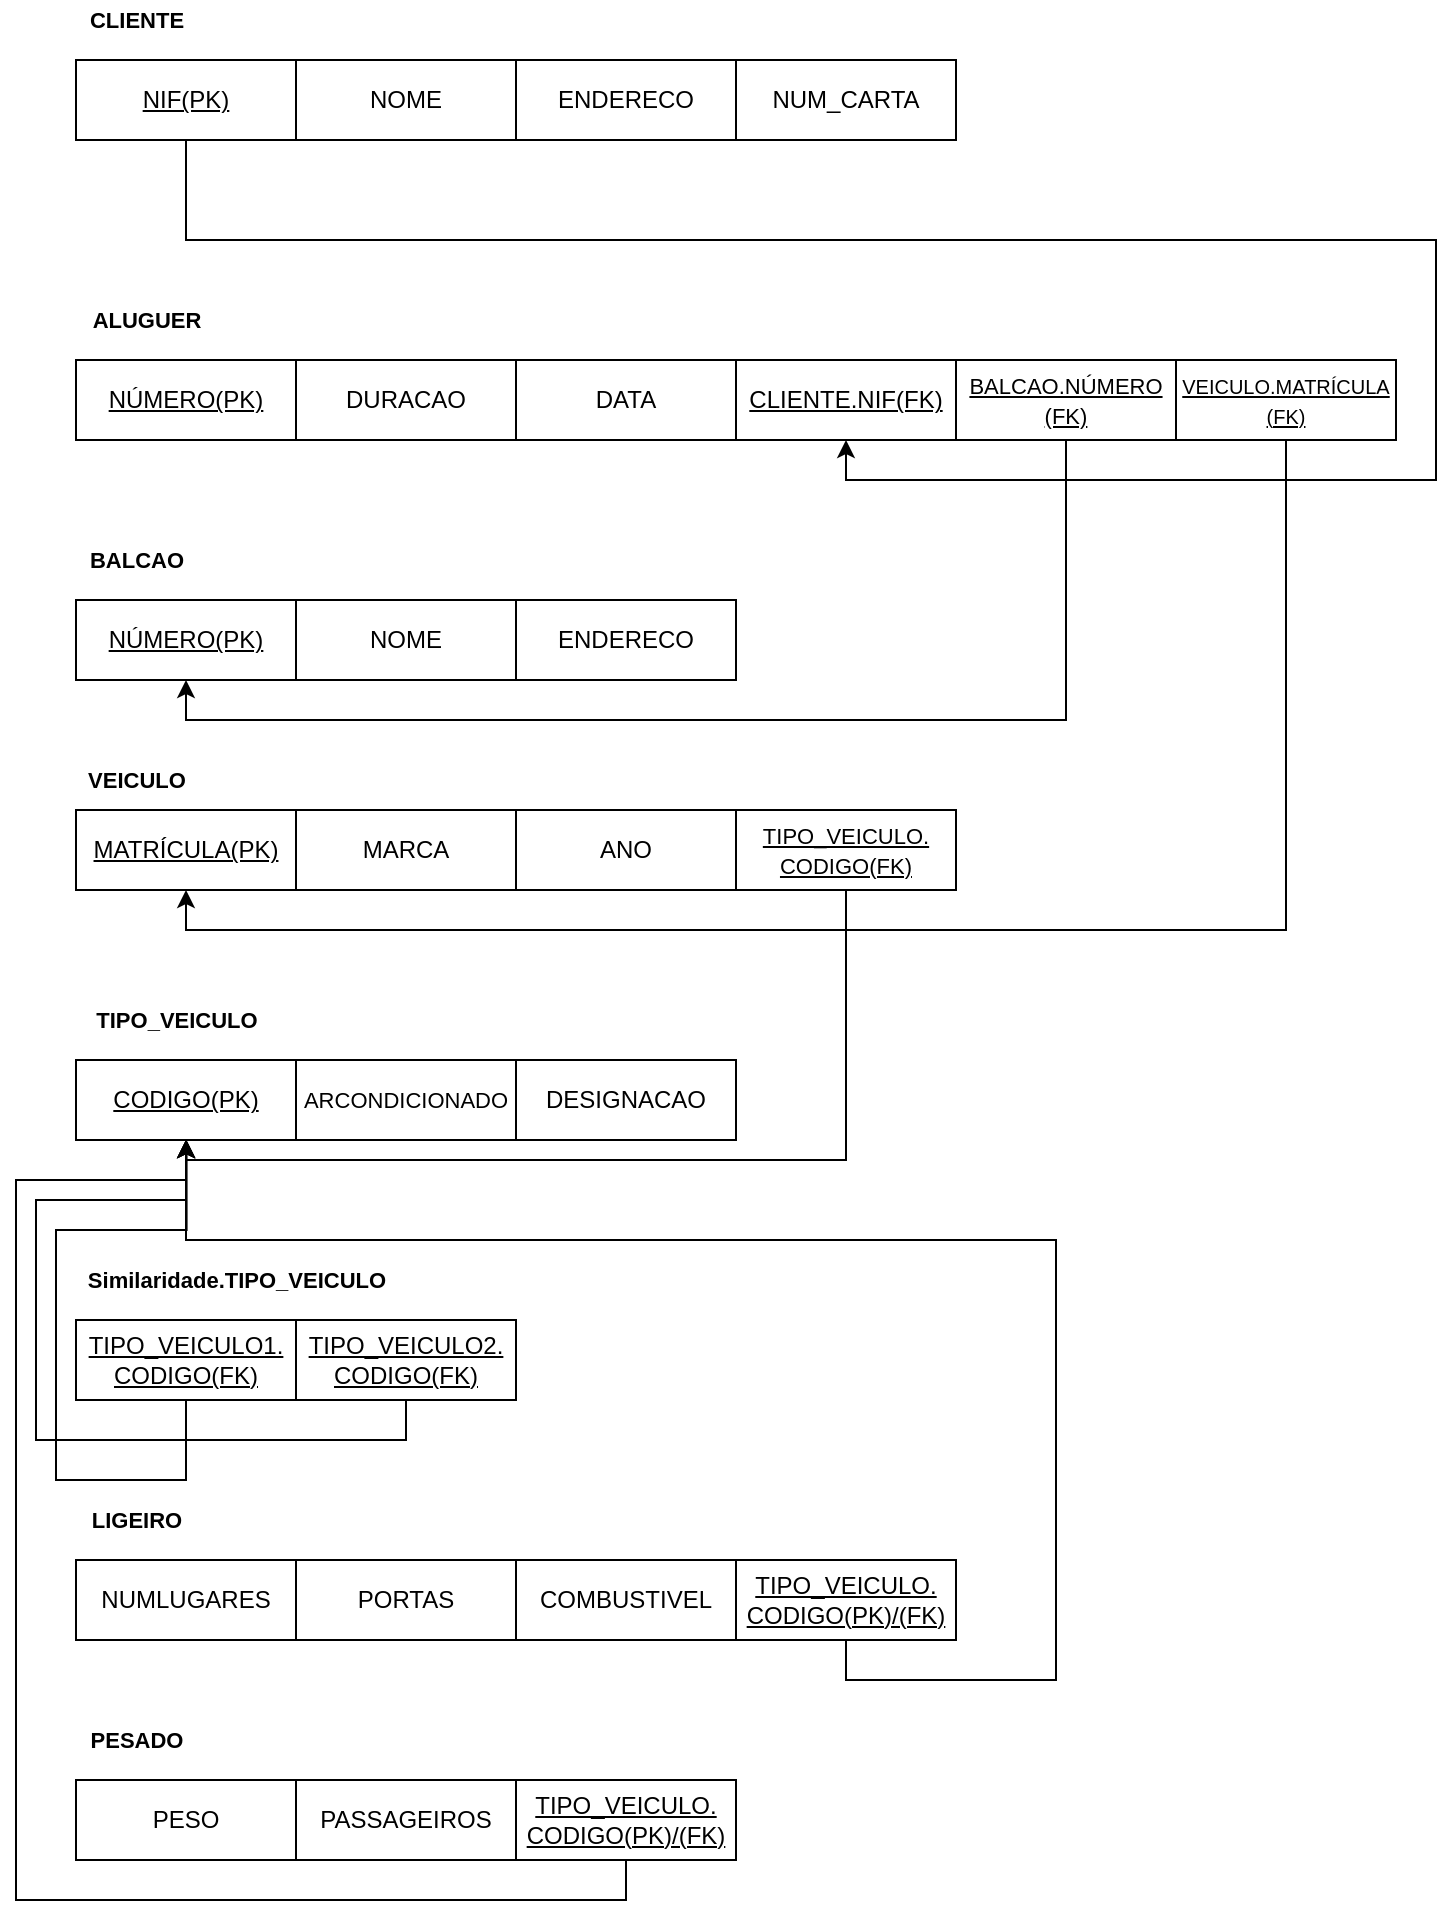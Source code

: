 <mxfile version="17.2.4" type="device" pages="6"><diagram id="Qzw8OI0OWjWMyDEaht9w" name="Página-1"><mxGraphModel dx="729" dy="927" grid="1" gridSize="10" guides="1" tooltips="1" connect="1" arrows="1" fold="1" page="1" pageScale="1" pageWidth="827" pageHeight="1169" math="0" shadow="0"><root><mxCell id="0"/><mxCell id="1" parent="0"/><mxCell id="To8HX_rVuulR_M6x_FWl-1" value="" style="rounded=0;whiteSpace=wrap;html=1;" vertex="1" parent="1"><mxGeometry x="70" y="190" width="110" height="40" as="geometry"/></mxCell><mxCell id="To8HX_rVuulR_M6x_FWl-3" value="" style="rounded=0;whiteSpace=wrap;html=1;" vertex="1" parent="1"><mxGeometry x="180" y="190" width="110" height="40" as="geometry"/></mxCell><mxCell id="To8HX_rVuulR_M6x_FWl-4" value="" style="rounded=0;whiteSpace=wrap;html=1;" vertex="1" parent="1"><mxGeometry x="290" y="190" width="110" height="40" as="geometry"/></mxCell><mxCell id="To8HX_rVuulR_M6x_FWl-5" value="" style="rounded=0;whiteSpace=wrap;html=1;" vertex="1" parent="1"><mxGeometry x="400" y="190" width="110" height="40" as="geometry"/></mxCell><mxCell id="To8HX_rVuulR_M6x_FWl-10" value="&lt;u&gt;NÚMERO(PK)&lt;/u&gt;" style="rounded=0;whiteSpace=wrap;html=1;" vertex="1" parent="1"><mxGeometry x="70" y="460" width="110" height="40" as="geometry"/></mxCell><mxCell id="To8HX_rVuulR_M6x_FWl-11" value="NOME" style="rounded=0;whiteSpace=wrap;html=1;" vertex="1" parent="1"><mxGeometry x="180" y="460" width="110" height="40" as="geometry"/></mxCell><mxCell id="To8HX_rVuulR_M6x_FWl-12" value="ENDERECO" style="rounded=0;whiteSpace=wrap;html=1;" vertex="1" parent="1"><mxGeometry x="290" y="460" width="110" height="40" as="geometry"/></mxCell><mxCell id="To8HX_rVuulR_M6x_FWl-14" value="&lt;u&gt;MATRÍCULA(PK)&lt;/u&gt;" style="rounded=0;whiteSpace=wrap;html=1;" vertex="1" parent="1"><mxGeometry x="70" y="565" width="110" height="40" as="geometry"/></mxCell><mxCell id="To8HX_rVuulR_M6x_FWl-15" value="MARCA" style="rounded=0;whiteSpace=wrap;html=1;" vertex="1" parent="1"><mxGeometry x="180" y="565" width="110" height="40" as="geometry"/></mxCell><mxCell id="To8HX_rVuulR_M6x_FWl-16" value="ANO" style="rounded=0;whiteSpace=wrap;html=1;" vertex="1" parent="1"><mxGeometry x="290" y="565" width="110" height="40" as="geometry"/></mxCell><mxCell id="To8HX_rVuulR_M6x_FWl-18" value="&lt;u&gt;CODIGO(PK)&lt;/u&gt;" style="rounded=0;whiteSpace=wrap;html=1;" vertex="1" parent="1"><mxGeometry x="70" y="690" width="110" height="40" as="geometry"/></mxCell><mxCell id="To8HX_rVuulR_M6x_FWl-19" value="&lt;font style=&quot;font-size: 11px&quot;&gt;ARCONDICIONADO&lt;/font&gt;" style="rounded=0;whiteSpace=wrap;html=1;" vertex="1" parent="1"><mxGeometry x="180" y="690" width="110" height="40" as="geometry"/></mxCell><mxCell id="To8HX_rVuulR_M6x_FWl-20" value="DESIGNACAO" style="rounded=0;whiteSpace=wrap;html=1;" vertex="1" parent="1"><mxGeometry x="290" y="690" width="110" height="40" as="geometry"/></mxCell><mxCell id="To8HX_rVuulR_M6x_FWl-61" style="edgeStyle=orthogonalEdgeStyle;rounded=0;orthogonalLoop=1;jettySize=auto;html=1;exitX=0.5;exitY=1;exitDx=0;exitDy=0;fontSize=11;" edge="1" parent="1" source="To8HX_rVuulR_M6x_FWl-22"><mxGeometry relative="1" as="geometry"><mxPoint x="125.286" y="730" as="targetPoint"/><Array as="points"><mxPoint x="125" y="900"/><mxPoint x="60" y="900"/><mxPoint x="60" y="775"/><mxPoint x="125" y="775"/></Array></mxGeometry></mxCell><mxCell id="To8HX_rVuulR_M6x_FWl-22" value="&lt;u&gt;TIPO_VEICULO1.&lt;br&gt;CODIGO(FK)&lt;/u&gt;" style="rounded=0;whiteSpace=wrap;html=1;" vertex="1" parent="1"><mxGeometry x="70" y="820" width="110" height="40" as="geometry"/></mxCell><mxCell id="To8HX_rVuulR_M6x_FWl-60" style="edgeStyle=orthogonalEdgeStyle;rounded=0;orthogonalLoop=1;jettySize=auto;html=1;exitX=0.5;exitY=1;exitDx=0;exitDy=0;entryX=0.5;entryY=1;entryDx=0;entryDy=0;fontSize=11;" edge="1" parent="1" source="To8HX_rVuulR_M6x_FWl-23" target="To8HX_rVuulR_M6x_FWl-18"><mxGeometry relative="1" as="geometry"><Array as="points"><mxPoint x="235" y="880"/><mxPoint x="50" y="880"/><mxPoint x="50" y="760"/><mxPoint x="125" y="760"/></Array></mxGeometry></mxCell><mxCell id="To8HX_rVuulR_M6x_FWl-23" value="&lt;u&gt;TIPO_VEICULO2.&lt;br&gt;CODIGO(FK)&lt;/u&gt;" style="rounded=0;whiteSpace=wrap;html=1;" vertex="1" parent="1"><mxGeometry x="180" y="820" width="110" height="40" as="geometry"/></mxCell><mxCell id="To8HX_rVuulR_M6x_FWl-26" value="NUMLUGARES" style="rounded=0;whiteSpace=wrap;html=1;" vertex="1" parent="1"><mxGeometry x="70" y="940" width="110" height="40" as="geometry"/></mxCell><mxCell id="To8HX_rVuulR_M6x_FWl-27" value="PORTAS" style="rounded=0;whiteSpace=wrap;html=1;" vertex="1" parent="1"><mxGeometry x="180" y="940" width="110" height="40" as="geometry"/></mxCell><mxCell id="To8HX_rVuulR_M6x_FWl-28" value="COMBUSTIVEL" style="rounded=0;whiteSpace=wrap;html=1;" vertex="1" parent="1"><mxGeometry x="290" y="940" width="110" height="40" as="geometry"/></mxCell><mxCell id="To8HX_rVuulR_M6x_FWl-59" style="edgeStyle=orthogonalEdgeStyle;rounded=0;orthogonalLoop=1;jettySize=auto;html=1;exitX=0.5;exitY=1;exitDx=0;exitDy=0;entryX=0.5;entryY=1;entryDx=0;entryDy=0;fontSize=11;" edge="1" parent="1" source="To8HX_rVuulR_M6x_FWl-29" target="To8HX_rVuulR_M6x_FWl-18"><mxGeometry relative="1" as="geometry"><Array as="points"><mxPoint x="455" y="1000"/><mxPoint x="560" y="1000"/><mxPoint x="560" y="780"/><mxPoint x="125" y="780"/></Array></mxGeometry></mxCell><mxCell id="To8HX_rVuulR_M6x_FWl-29" value="&lt;u&gt;TIPO_VEICULO.&lt;br&gt;CODIGO(PK)/(FK)&lt;/u&gt;" style="rounded=0;whiteSpace=wrap;html=1;" vertex="1" parent="1"><mxGeometry x="400" y="940" width="110" height="40" as="geometry"/></mxCell><mxCell id="To8HX_rVuulR_M6x_FWl-30" value="PESO" style="rounded=0;whiteSpace=wrap;html=1;" vertex="1" parent="1"><mxGeometry x="70" y="1050" width="110" height="40" as="geometry"/></mxCell><mxCell id="To8HX_rVuulR_M6x_FWl-31" value="PASSAGEIROS" style="rounded=0;whiteSpace=wrap;html=1;" vertex="1" parent="1"><mxGeometry x="180" y="1050" width="110" height="40" as="geometry"/></mxCell><mxCell id="To8HX_rVuulR_M6x_FWl-62" style="edgeStyle=orthogonalEdgeStyle;rounded=0;orthogonalLoop=1;jettySize=auto;html=1;exitX=0.5;exitY=1;exitDx=0;exitDy=0;entryX=0.5;entryY=1;entryDx=0;entryDy=0;fontSize=11;" edge="1" parent="1" source="To8HX_rVuulR_M6x_FWl-32" target="To8HX_rVuulR_M6x_FWl-18"><mxGeometry relative="1" as="geometry"><Array as="points"><mxPoint x="345" y="1110"/><mxPoint x="40" y="1110"/><mxPoint x="40" y="750"/><mxPoint x="125" y="750"/></Array></mxGeometry></mxCell><mxCell id="To8HX_rVuulR_M6x_FWl-32" value="&lt;u&gt;&lt;span&gt;TIPO_VEICULO.&lt;/span&gt;&lt;br&gt;&lt;span&gt;CODIGO(PK)/(FK)&lt;/span&gt;&lt;/u&gt;" style="rounded=0;whiteSpace=wrap;html=1;" vertex="1" parent="1"><mxGeometry x="290" y="1050" width="110" height="40" as="geometry"/></mxCell><mxCell id="To8HX_rVuulR_M6x_FWl-58" style="edgeStyle=orthogonalEdgeStyle;rounded=0;orthogonalLoop=1;jettySize=auto;html=1;exitX=0.5;exitY=1;exitDx=0;exitDy=0;entryX=0.5;entryY=1;entryDx=0;entryDy=0;fontSize=11;" edge="1" parent="1" source="To8HX_rVuulR_M6x_FWl-34" target="To8HX_rVuulR_M6x_FWl-18"><mxGeometry relative="1" as="geometry"><Array as="points"><mxPoint x="455" y="740"/><mxPoint x="125" y="740"/></Array></mxGeometry></mxCell><mxCell id="To8HX_rVuulR_M6x_FWl-34" value="&lt;font style=&quot;font-size: 11px&quot;&gt;&lt;u&gt;TIPO_VEICULO.&lt;br&gt;CODIGO(FK)&lt;/u&gt;&lt;br&gt;&lt;/font&gt;" style="rounded=0;whiteSpace=wrap;html=1;" vertex="1" parent="1"><mxGeometry x="400" y="565" width="110" height="40" as="geometry"/></mxCell><mxCell id="To8HX_rVuulR_M6x_FWl-56" style="edgeStyle=orthogonalEdgeStyle;rounded=0;orthogonalLoop=1;jettySize=auto;html=1;exitX=0.5;exitY=1;exitDx=0;exitDy=0;entryX=0.5;entryY=1;entryDx=0;entryDy=0;fontSize=11;" edge="1" parent="1" source="To8HX_rVuulR_M6x_FWl-35" target="To8HX_rVuulR_M6x_FWl-10"><mxGeometry relative="1" as="geometry"/></mxCell><mxCell id="To8HX_rVuulR_M6x_FWl-35" value="&lt;u&gt;&lt;font style=&quot;font-size: 11px&quot;&gt;BALCAO.NÚMERO&lt;br&gt;(FK)&lt;/font&gt;&lt;/u&gt;" style="rounded=0;whiteSpace=wrap;html=1;" vertex="1" parent="1"><mxGeometry x="510" y="340" width="110" height="40" as="geometry"/></mxCell><mxCell id="To8HX_rVuulR_M6x_FWl-57" style="edgeStyle=orthogonalEdgeStyle;rounded=0;orthogonalLoop=1;jettySize=auto;html=1;exitX=0.5;exitY=1;exitDx=0;exitDy=0;entryX=0.5;entryY=1;entryDx=0;entryDy=0;fontSize=11;" edge="1" parent="1" source="To8HX_rVuulR_M6x_FWl-36" target="To8HX_rVuulR_M6x_FWl-14"><mxGeometry relative="1" as="geometry"/></mxCell><mxCell id="To8HX_rVuulR_M6x_FWl-36" value="&lt;font style=&quot;font-size: 10px&quot;&gt;&lt;u&gt;VEICULO.MATRÍCULA&lt;br&gt;(FK)&lt;br&gt;&lt;/u&gt;&lt;/font&gt;" style="rounded=0;whiteSpace=wrap;html=1;" vertex="1" parent="1"><mxGeometry x="620" y="340" width="110" height="40" as="geometry"/></mxCell><mxCell id="To8HX_rVuulR_M6x_FWl-55" style="edgeStyle=orthogonalEdgeStyle;rounded=0;orthogonalLoop=1;jettySize=auto;html=1;exitX=0.5;exitY=1;exitDx=0;exitDy=0;entryX=0.5;entryY=1;entryDx=0;entryDy=0;fontSize=11;" edge="1" parent="1" source="To8HX_rVuulR_M6x_FWl-37" target="To8HX_rVuulR_M6x_FWl-44"><mxGeometry relative="1" as="geometry"><Array as="points"><mxPoint x="125" y="280"/><mxPoint x="750" y="280"/><mxPoint x="750" y="400"/><mxPoint x="455" y="400"/></Array></mxGeometry></mxCell><mxCell id="To8HX_rVuulR_M6x_FWl-37" value="&lt;u&gt;NIF(PK)&lt;/u&gt;" style="rounded=0;whiteSpace=wrap;html=1;" vertex="1" parent="1"><mxGeometry x="70" y="190" width="110" height="40" as="geometry"/></mxCell><mxCell id="To8HX_rVuulR_M6x_FWl-38" value="NOME" style="rounded=0;whiteSpace=wrap;html=1;" vertex="1" parent="1"><mxGeometry x="180" y="190" width="110" height="40" as="geometry"/></mxCell><mxCell id="To8HX_rVuulR_M6x_FWl-39" value="ENDERECO" style="rounded=0;whiteSpace=wrap;html=1;" vertex="1" parent="1"><mxGeometry x="290" y="190" width="110" height="40" as="geometry"/></mxCell><mxCell id="To8HX_rVuulR_M6x_FWl-40" value="NUM_CARTA" style="rounded=0;whiteSpace=wrap;html=1;" vertex="1" parent="1"><mxGeometry x="400" y="190" width="110" height="40" as="geometry"/></mxCell><mxCell id="To8HX_rVuulR_M6x_FWl-41" value="&lt;u&gt;NÚMERO(PK)&lt;/u&gt;" style="rounded=0;whiteSpace=wrap;html=1;" vertex="1" parent="1"><mxGeometry x="70" y="340" width="110" height="40" as="geometry"/></mxCell><mxCell id="To8HX_rVuulR_M6x_FWl-42" value="DURACAO" style="rounded=0;whiteSpace=wrap;html=1;" vertex="1" parent="1"><mxGeometry x="180" y="340" width="110" height="40" as="geometry"/></mxCell><mxCell id="To8HX_rVuulR_M6x_FWl-43" value="DATA" style="rounded=0;whiteSpace=wrap;html=1;" vertex="1" parent="1"><mxGeometry x="290" y="340" width="110" height="40" as="geometry"/></mxCell><mxCell id="To8HX_rVuulR_M6x_FWl-44" value="&lt;u&gt;CLIENTE.NIF(FK)&lt;/u&gt;" style="rounded=0;whiteSpace=wrap;html=1;" vertex="1" parent="1"><mxGeometry x="400" y="340" width="110" height="40" as="geometry"/></mxCell><mxCell id="To8HX_rVuulR_M6x_FWl-45" value="&lt;b&gt;CLIENTE&lt;/b&gt;" style="text;html=1;align=center;verticalAlign=middle;resizable=0;points=[];autosize=1;strokeColor=none;fillColor=none;fontSize=11;" vertex="1" parent="1"><mxGeometry x="70" y="160" width="60" height="20" as="geometry"/></mxCell><mxCell id="To8HX_rVuulR_M6x_FWl-46" value="&lt;b&gt;ALUGUER&lt;/b&gt;" style="text;html=1;align=center;verticalAlign=middle;resizable=0;points=[];autosize=1;strokeColor=none;fillColor=none;fontSize=11;" vertex="1" parent="1"><mxGeometry x="70" y="310" width="70" height="20" as="geometry"/></mxCell><mxCell id="To8HX_rVuulR_M6x_FWl-47" value="&lt;b&gt;BALCAO&lt;/b&gt;" style="text;html=1;align=center;verticalAlign=middle;resizable=0;points=[];autosize=1;strokeColor=none;fillColor=none;fontSize=11;" vertex="1" parent="1"><mxGeometry x="70" y="430" width="60" height="20" as="geometry"/></mxCell><mxCell id="To8HX_rVuulR_M6x_FWl-49" value="&lt;b&gt;VEICULO&lt;/b&gt;" style="text;html=1;align=center;verticalAlign=middle;resizable=0;points=[];autosize=1;strokeColor=none;fillColor=none;fontSize=11;" vertex="1" parent="1"><mxGeometry x="70" y="540" width="60" height="20" as="geometry"/></mxCell><mxCell id="To8HX_rVuulR_M6x_FWl-50" value="&lt;b&gt;TIPO_VEICULO&lt;/b&gt;" style="text;html=1;align=center;verticalAlign=middle;resizable=0;points=[];autosize=1;strokeColor=none;fillColor=none;fontSize=11;" vertex="1" parent="1"><mxGeometry x="70" y="660" width="100" height="20" as="geometry"/></mxCell><mxCell id="To8HX_rVuulR_M6x_FWl-51" value="&lt;b&gt;Similaridade.TIPO_VEICULO&lt;/b&gt;" style="text;html=1;align=center;verticalAlign=middle;resizable=0;points=[];autosize=1;strokeColor=none;fillColor=none;fontSize=11;" vertex="1" parent="1"><mxGeometry x="70" y="790" width="160" height="20" as="geometry"/></mxCell><mxCell id="To8HX_rVuulR_M6x_FWl-52" value="&lt;b&gt;LIGEIRO&lt;/b&gt;" style="text;html=1;align=center;verticalAlign=middle;resizable=0;points=[];autosize=1;strokeColor=none;fillColor=none;fontSize=11;" vertex="1" parent="1"><mxGeometry x="70" y="910" width="60" height="20" as="geometry"/></mxCell><mxCell id="To8HX_rVuulR_M6x_FWl-53" value="&lt;b&gt;PESADO&lt;/b&gt;" style="text;html=1;align=center;verticalAlign=middle;resizable=0;points=[];autosize=1;strokeColor=none;fillColor=none;fontSize=11;" vertex="1" parent="1"><mxGeometry x="70" y="1020" width="60" height="20" as="geometry"/></mxCell></root></mxGraphModel></diagram><diagram id="lNaxTHX2NxmsOs5ojzLI" name="Página-2"><mxGraphModel dx="510" dy="649" grid="1" gridSize="10" guides="1" tooltips="1" connect="1" arrows="1" fold="1" page="1" pageScale="1" pageWidth="827" pageHeight="1169" math="0" shadow="0"><root><mxCell id="0"/><mxCell id="1" parent="0"/><mxCell id="THcACEHYqU2gsWOKTlYT-1" value="&lt;u&gt;Airport_code(PK)&lt;br&gt;&lt;/u&gt;" style="rounded=0;whiteSpace=wrap;html=1;" vertex="1" parent="1"><mxGeometry x="50" y="160" width="110" height="40" as="geometry"/></mxCell><mxCell id="THcACEHYqU2gsWOKTlYT-2" value="Name" style="rounded=0;whiteSpace=wrap;html=1;" vertex="1" parent="1"><mxGeometry x="380" y="160" width="110" height="40" as="geometry"/></mxCell><mxCell id="THcACEHYqU2gsWOKTlYT-3" value="State" style="rounded=0;whiteSpace=wrap;html=1;" vertex="1" parent="1"><mxGeometry x="270" y="160" width="110" height="40" as="geometry"/></mxCell><mxCell id="THcACEHYqU2gsWOKTlYT-4" value="City" style="rounded=0;whiteSpace=wrap;html=1;" vertex="1" parent="1"><mxGeometry x="160" y="160" width="110" height="40" as="geometry"/></mxCell><mxCell id="THcACEHYqU2gsWOKTlYT-5" value="Company" style="rounded=0;whiteSpace=wrap;html=1;" vertex="1" parent="1"><mxGeometry x="50" y="260" width="110" height="40" as="geometry"/></mxCell><mxCell id="THcACEHYqU2gsWOKTlYT-6" value="Max_seats" style="rounded=0;whiteSpace=wrap;html=1;" vertex="1" parent="1"><mxGeometry x="270" y="260" width="110" height="40" as="geometry"/></mxCell><mxCell id="THcACEHYqU2gsWOKTlYT-7" value="&lt;u&gt;Type_name(PK)&lt;br&gt;&lt;/u&gt;" style="rounded=0;whiteSpace=wrap;html=1;" vertex="1" parent="1"><mxGeometry x="160" y="260" width="110" height="40" as="geometry"/></mxCell><mxCell id="THcACEHYqU2gsWOKTlYT-8" value="&lt;u&gt;Date(PK)&lt;br&gt;&lt;/u&gt;" style="rounded=0;whiteSpace=wrap;html=1;" vertex="1" parent="1"><mxGeometry x="50" y="470" width="110" height="40" as="geometry"/></mxCell><mxCell id="fZVLzocCTCVOVZu2vJAu-9" style="edgeStyle=orthogonalEdgeStyle;rounded=0;orthogonalLoop=1;jettySize=auto;html=1;exitX=0.5;exitY=0;exitDx=0;exitDy=0;entryX=0.5;entryY=1;entryDx=0;entryDy=0;fontSize=11;" edge="1" parent="1" source="THcACEHYqU2gsWOKTlYT-9" target="THcACEHYqU2gsWOKTlYT-44"><mxGeometry relative="1" as="geometry"/></mxCell><mxCell id="THcACEHYqU2gsWOKTlYT-9" value="&lt;u&gt;AIRPLANE.&lt;br&gt;Airplane_id(FK)&lt;br&gt;&lt;/u&gt;" style="rounded=0;whiteSpace=wrap;html=1;" vertex="1" parent="1"><mxGeometry x="270" y="470" width="110" height="40" as="geometry"/></mxCell><mxCell id="THcACEHYqU2gsWOKTlYT-11" value="FLIGHT_LEG.&lt;br&gt;Leg_no" style="rounded=0;whiteSpace=wrap;html=1;" vertex="1" parent="1"><mxGeometry x="380" y="470" width="110" height="40" as="geometry"/></mxCell><mxCell id="THcACEHYqU2gsWOKTlYT-12" value="&lt;font style=&quot;font-size: 11px&quot;&gt;ARRIAVAL_AIRPORT.&lt;br&gt;Airpot_code&lt;/font&gt;" style="rounded=0;whiteSpace=wrap;html=1;" vertex="1" parent="1"><mxGeometry x="600" y="470" width="110" height="40" as="geometry"/></mxCell><mxCell id="THcACEHYqU2gsWOKTlYT-13" value="FLIGHT.Number" style="rounded=0;whiteSpace=wrap;html=1;" vertex="1" parent="1"><mxGeometry x="490" y="470" width="110" height="40" as="geometry"/></mxCell><mxCell id="THcACEHYqU2gsWOKTlYT-14" value="&lt;font style=&quot;font-size: 9px&quot;&gt;DEPARTURE_AIRPORT.&lt;br&gt;Airport_code&lt;/font&gt;" style="rounded=0;whiteSpace=wrap;html=1;" vertex="1" parent="1"><mxGeometry x="710" y="470" width="110" height="40" as="geometry"/></mxCell><mxCell id="THcACEHYqU2gsWOKTlYT-16" value="Scheduled_arr_time" style="rounded=0;whiteSpace=wrap;html=1;" vertex="1" parent="1"><mxGeometry x="930" y="470" width="110" height="40" as="geometry"/></mxCell><mxCell id="THcACEHYqU2gsWOKTlYT-17" value="&lt;font style=&quot;font-size: 11px&quot;&gt;Scheduled_dep_time&lt;/font&gt;" style="rounded=0;whiteSpace=wrap;html=1;" vertex="1" parent="1"><mxGeometry x="820" y="470" width="110" height="40" as="geometry"/></mxCell><mxCell id="THcACEHYqU2gsWOKTlYT-18" value="&lt;u&gt;Seat_no(PK)&lt;br&gt;&lt;/u&gt;" style="rounded=0;whiteSpace=wrap;html=1;" vertex="1" parent="1"><mxGeometry x="50" y="570" width="110" height="40" as="geometry"/></mxCell><mxCell id="THcACEHYqU2gsWOKTlYT-19" value="Cphone" style="rounded=0;whiteSpace=wrap;html=1;" vertex="1" parent="1"><mxGeometry x="270" y="570" width="110" height="40" as="geometry"/></mxCell><mxCell id="THcACEHYqU2gsWOKTlYT-20" value="Customer_name" style="rounded=0;whiteSpace=wrap;html=1;" vertex="1" parent="1"><mxGeometry x="160" y="570" width="110" height="40" as="geometry"/></mxCell><mxCell id="THcACEHYqU2gsWOKTlYT-21" value="&lt;u&gt;Leg_no(PK)&lt;br&gt;&lt;/u&gt;" style="rounded=0;whiteSpace=wrap;html=1;" vertex="1" parent="1"><mxGeometry x="50" y="670" width="110" height="40" as="geometry"/></mxCell><mxCell id="fZVLzocCTCVOVZu2vJAu-12" style="edgeStyle=orthogonalEdgeStyle;rounded=0;orthogonalLoop=1;jettySize=auto;html=1;exitX=0.5;exitY=0;exitDx=0;exitDy=0;entryX=0.5;entryY=1;entryDx=0;entryDy=0;fontSize=11;" edge="1" parent="1" source="THcACEHYqU2gsWOKTlYT-22" target="THcACEHYqU2gsWOKTlYT-1"><mxGeometry relative="1" as="geometry"><Array as="points"><mxPoint x="325" y="630"/><mxPoint x="20" y="630"/><mxPoint x="20" y="220"/><mxPoint x="105" y="220"/></Array></mxGeometry></mxCell><mxCell id="THcACEHYqU2gsWOKTlYT-22" value="&lt;font style=&quot;font-size: 11px&quot;&gt;&lt;u&gt;ARRIVAL_AIRPORT.&lt;br&gt;Airport_code(FK)&lt;/u&gt;&lt;/font&gt;" style="rounded=0;whiteSpace=wrap;html=1;" vertex="1" parent="1"><mxGeometry x="270" y="670" width="110" height="40" as="geometry"/></mxCell><mxCell id="fZVLzocCTCVOVZu2vJAu-11" style="edgeStyle=orthogonalEdgeStyle;rounded=0;orthogonalLoop=1;jettySize=auto;html=1;exitX=0.5;exitY=0;exitDx=0;exitDy=0;entryX=0.5;entryY=0;entryDx=0;entryDy=0;fontSize=11;" edge="1" parent="1" source="THcACEHYqU2gsWOKTlYT-23" target="THcACEHYqU2gsWOKTlYT-27"><mxGeometry relative="1" as="geometry"><Array as="points"><mxPoint x="215" y="730"/><mxPoint x="105" y="730"/></Array></mxGeometry></mxCell><mxCell id="THcACEHYqU2gsWOKTlYT-23" value="&lt;u&gt;FLIGHT.&lt;br&gt;Number(FK)&lt;br&gt;&lt;/u&gt;" style="rounded=0;whiteSpace=wrap;html=1;" vertex="1" parent="1"><mxGeometry x="160" y="670" width="110" height="40" as="geometry"/></mxCell><mxCell id="fZVLzocCTCVOVZu2vJAu-14" style="edgeStyle=orthogonalEdgeStyle;rounded=0;orthogonalLoop=1;jettySize=auto;html=1;exitX=0.5;exitY=0;exitDx=0;exitDy=0;entryX=0.5;entryY=1;entryDx=0;entryDy=0;fontSize=11;" edge="1" parent="1" source="THcACEHYqU2gsWOKTlYT-24" target="THcACEHYqU2gsWOKTlYT-1"><mxGeometry relative="1" as="geometry"><Array as="points"><mxPoint x="435" y="640"/><mxPoint x="30" y="640"/><mxPoint x="30" y="210"/><mxPoint x="105" y="210"/></Array></mxGeometry></mxCell><mxCell id="THcACEHYqU2gsWOKTlYT-24" value="&lt;font style=&quot;font-size: 9px&quot;&gt;&lt;u&gt;DEPARTURE_AIRPORT.&lt;br&gt;Airport_code(FK)&lt;/u&gt;&lt;/font&gt;" style="rounded=0;whiteSpace=wrap;html=1;" vertex="1" parent="1"><mxGeometry x="380" y="670" width="110" height="40" as="geometry"/></mxCell><mxCell id="THcACEHYqU2gsWOKTlYT-25" value="Scheduled_arr_time" style="rounded=0;whiteSpace=wrap;html=1;" vertex="1" parent="1"><mxGeometry x="600" y="670" width="110" height="40" as="geometry"/></mxCell><mxCell id="THcACEHYqU2gsWOKTlYT-26" value="&lt;font style=&quot;font-size: 11px&quot;&gt;Scheduled_dep_time&lt;/font&gt;" style="rounded=0;whiteSpace=wrap;html=1;" vertex="1" parent="1"><mxGeometry x="490" y="670" width="110" height="40" as="geometry"/></mxCell><mxCell id="THcACEHYqU2gsWOKTlYT-27" value="&lt;u&gt;Number(PK)&lt;br&gt;&lt;/u&gt;" style="rounded=0;whiteSpace=wrap;html=1;" vertex="1" parent="1"><mxGeometry x="50" y="765" width="110" height="40" as="geometry"/></mxCell><mxCell id="THcACEHYqU2gsWOKTlYT-28" value="Weekdays" style="rounded=0;whiteSpace=wrap;html=1;" vertex="1" parent="1"><mxGeometry x="270" y="765" width="110" height="40" as="geometry"/></mxCell><mxCell id="THcACEHYqU2gsWOKTlYT-29" value="&lt;u&gt;Airline(PK)&lt;/u&gt;" style="rounded=0;whiteSpace=wrap;html=1;" vertex="1" parent="1"><mxGeometry x="160" y="765" width="110" height="40" as="geometry"/></mxCell><mxCell id="THcACEHYqU2gsWOKTlYT-30" value="&lt;u&gt;Amount(PK)&lt;/u&gt;" style="rounded=0;whiteSpace=wrap;html=1;" vertex="1" parent="1"><mxGeometry x="50" y="860" width="110" height="40" as="geometry"/></mxCell><mxCell id="THcACEHYqU2gsWOKTlYT-31" value="Restrictions" style="rounded=0;whiteSpace=wrap;html=1;" vertex="1" parent="1"><mxGeometry x="270" y="860" width="110" height="40" as="geometry"/></mxCell><mxCell id="THcACEHYqU2gsWOKTlYT-32" value="&lt;u&gt;Code(PK)&lt;br&gt;&lt;/u&gt;" style="rounded=0;whiteSpace=wrap;html=1;" vertex="1" parent="1"><mxGeometry x="160" y="860" width="110" height="40" as="geometry"/></mxCell><mxCell id="fZVLzocCTCVOVZu2vJAu-5" style="edgeStyle=orthogonalEdgeStyle;curved=1;rounded=0;orthogonalLoop=1;jettySize=auto;html=1;exitX=0.5;exitY=1;exitDx=0;exitDy=0;entryX=0.5;entryY=0;entryDx=0;entryDy=0;fontSize=11;" edge="1" parent="1" source="THcACEHYqU2gsWOKTlYT-33" target="THcACEHYqU2gsWOKTlYT-1"><mxGeometry relative="1" as="geometry"/></mxCell><mxCell id="THcACEHYqU2gsWOKTlYT-33" value="&lt;u&gt;AIRPORT.&lt;br&gt;Airport_code(FK)&lt;br&gt;&lt;/u&gt;" style="rounded=0;whiteSpace=wrap;html=1;" vertex="1" parent="1"><mxGeometry x="50" y="60" width="110" height="40" as="geometry"/></mxCell><mxCell id="fZVLzocCTCVOVZu2vJAu-6" style="edgeStyle=orthogonalEdgeStyle;rounded=0;orthogonalLoop=1;jettySize=auto;html=1;exitX=0.5;exitY=1;exitDx=0;exitDy=0;entryX=0.5;entryY=0;entryDx=0;entryDy=0;fontSize=11;" edge="1" parent="1" source="THcACEHYqU2gsWOKTlYT-34" target="THcACEHYqU2gsWOKTlYT-7"><mxGeometry relative="1" as="geometry"><Array as="points"><mxPoint x="215" y="140"/><mxPoint x="520" y="140"/><mxPoint x="520" y="220"/><mxPoint x="215" y="220"/></Array></mxGeometry></mxCell><mxCell id="THcACEHYqU2gsWOKTlYT-34" value="&lt;u&gt;AIRPLANE.&lt;br&gt;Type_name(FK)&lt;/u&gt;&lt;u&gt;&lt;br&gt;&lt;/u&gt;" style="rounded=0;whiteSpace=wrap;html=1;" vertex="1" parent="1"><mxGeometry x="160" y="60" width="110" height="40" as="geometry"/></mxCell><mxCell id="THcACEHYqU2gsWOKTlYT-35" value="&lt;b&gt;CAN_LAND&lt;/b&gt;" style="text;html=1;align=center;verticalAlign=middle;resizable=0;points=[];autosize=1;strokeColor=none;fillColor=none;fontSize=11;" vertex="1" parent="1"><mxGeometry x="45" y="30" width="80" height="20" as="geometry"/></mxCell><mxCell id="THcACEHYqU2gsWOKTlYT-36" value="&lt;b&gt;AIRPORT&lt;/b&gt;" style="text;html=1;align=center;verticalAlign=middle;resizable=0;points=[];autosize=1;strokeColor=none;fillColor=none;fontSize=11;" vertex="1" parent="1"><mxGeometry x="45" y="130" width="70" height="20" as="geometry"/></mxCell><mxCell id="THcACEHYqU2gsWOKTlYT-37" value="&lt;b&gt;AIRPLANE_TYPE&lt;/b&gt;" style="text;html=1;align=center;verticalAlign=middle;resizable=0;points=[];autosize=1;strokeColor=none;fillColor=none;fontSize=11;" vertex="1" parent="1"><mxGeometry x="50" y="230" width="110" height="20" as="geometry"/></mxCell><mxCell id="THcACEHYqU2gsWOKTlYT-38" value="&lt;b&gt;LEG_INSTANCE&lt;/b&gt;" style="text;html=1;align=center;verticalAlign=middle;resizable=0;points=[];autosize=1;strokeColor=none;fillColor=none;fontSize=11;" vertex="1" parent="1"><mxGeometry x="50" y="440" width="100" height="20" as="geometry"/></mxCell><mxCell id="THcACEHYqU2gsWOKTlYT-39" value="&lt;b&gt;SEAT&lt;/b&gt;" style="text;html=1;align=center;verticalAlign=middle;resizable=0;points=[];autosize=1;strokeColor=none;fillColor=none;fontSize=11;" vertex="1" parent="1"><mxGeometry x="50" y="540" width="40" height="20" as="geometry"/></mxCell><mxCell id="THcACEHYqU2gsWOKTlYT-40" value="&lt;b&gt;FLIGHT_LEG&lt;/b&gt;" style="text;html=1;align=center;verticalAlign=middle;resizable=0;points=[];autosize=1;strokeColor=none;fillColor=none;fontSize=11;" vertex="1" parent="1"><mxGeometry x="50" y="640" width="80" height="20" as="geometry"/></mxCell><mxCell id="fZVLzocCTCVOVZu2vJAu-13" style="edgeStyle=orthogonalEdgeStyle;rounded=0;orthogonalLoop=1;jettySize=auto;html=1;exitX=0.5;exitY=0;exitDx=0;exitDy=0;entryX=0.5;entryY=1;entryDx=0;entryDy=0;fontSize=11;" edge="1" parent="1" source="THcACEHYqU2gsWOKTlYT-41" target="THcACEHYqU2gsWOKTlYT-27"><mxGeometry relative="1" as="geometry"/></mxCell><mxCell id="THcACEHYqU2gsWOKTlYT-41" value="&lt;u&gt;&lt;font style=&quot;font-size: 11px&quot;&gt;FLIGHT.Number(FK)&lt;/font&gt;&lt;br&gt;&lt;/u&gt;" style="rounded=0;whiteSpace=wrap;html=1;" vertex="1" parent="1"><mxGeometry x="380" y="860" width="110" height="40" as="geometry"/></mxCell><mxCell id="THcACEHYqU2gsWOKTlYT-42" value="&lt;b&gt;FLIGHT&lt;/b&gt;" style="text;html=1;align=center;verticalAlign=middle;resizable=0;points=[];autosize=1;strokeColor=none;fillColor=none;fontSize=11;" vertex="1" parent="1"><mxGeometry x="45" y="730" width="60" height="20" as="geometry"/></mxCell><mxCell id="THcACEHYqU2gsWOKTlYT-43" value="&lt;b&gt;FLARE&lt;/b&gt;" style="text;html=1;align=center;verticalAlign=middle;resizable=0;points=[];autosize=1;strokeColor=none;fillColor=none;fontSize=11;" vertex="1" parent="1"><mxGeometry x="50" y="830" width="50" height="20" as="geometry"/></mxCell><mxCell id="THcACEHYqU2gsWOKTlYT-44" value="&lt;u&gt;Airplane_id(PK)&lt;br&gt;&lt;/u&gt;" style="rounded=0;whiteSpace=wrap;html=1;" vertex="1" parent="1"><mxGeometry x="50" y="370" width="110" height="40" as="geometry"/></mxCell><mxCell id="fZVLzocCTCVOVZu2vJAu-7" style="edgeStyle=orthogonalEdgeStyle;rounded=0;orthogonalLoop=1;jettySize=auto;html=1;exitX=0.5;exitY=0;exitDx=0;exitDy=0;entryX=0.5;entryY=1;entryDx=0;entryDy=0;fontSize=11;" edge="1" parent="1" source="THcACEHYqU2gsWOKTlYT-45" target="THcACEHYqU2gsWOKTlYT-7"><mxGeometry relative="1" as="geometry"/></mxCell><mxCell id="THcACEHYqU2gsWOKTlYT-45" value="&lt;u&gt;AIRPLANE_TYPE:&lt;br&gt;Type_name(FK)&lt;br&gt;&lt;/u&gt;" style="rounded=0;whiteSpace=wrap;html=1;" vertex="1" parent="1"><mxGeometry x="270" y="370" width="110" height="40" as="geometry"/></mxCell><mxCell id="THcACEHYqU2gsWOKTlYT-46" value="Total_no_of_seats" style="rounded=0;whiteSpace=wrap;html=1;" vertex="1" parent="1"><mxGeometry x="160" y="370" width="110" height="40" as="geometry"/></mxCell><mxCell id="THcACEHYqU2gsWOKTlYT-47" value="&lt;b&gt;AIRPLANE&lt;/b&gt;" style="text;html=1;align=center;verticalAlign=middle;resizable=0;points=[];autosize=1;strokeColor=none;fillColor=none;fontSize=11;" vertex="1" parent="1"><mxGeometry x="50" y="340" width="70" height="20" as="geometry"/></mxCell><mxCell id="fZVLzocCTCVOVZu2vJAu-1" value="LEG_INSTANCE.&lt;br&gt;No_of_avail_seats" style="rounded=0;whiteSpace=wrap;html=1;" vertex="1" parent="1"><mxGeometry x="380" y="570" width="110" height="40" as="geometry"/></mxCell><mxCell id="fZVLzocCTCVOVZu2vJAu-10" style="edgeStyle=orthogonalEdgeStyle;rounded=0;orthogonalLoop=1;jettySize=auto;html=1;exitX=0.5;exitY=0;exitDx=0;exitDy=0;entryX=0.5;entryY=1;entryDx=0;entryDy=0;fontSize=11;" edge="1" parent="1" source="fZVLzocCTCVOVZu2vJAu-2" target="THcACEHYqU2gsWOKTlYT-8"><mxGeometry relative="1" as="geometry"/></mxCell><mxCell id="fZVLzocCTCVOVZu2vJAu-2" value="&lt;u&gt;LEG_INSTANCE.&lt;br&gt;Date(FK)&lt;br&gt;&lt;/u&gt;" style="rounded=0;whiteSpace=wrap;html=1;" vertex="1" parent="1"><mxGeometry x="490" y="570" width="110" height="40" as="geometry"/></mxCell><mxCell id="fZVLzocCTCVOVZu2vJAu-3" value="FLIGHT.Number" style="rounded=0;whiteSpace=wrap;html=1;" vertex="1" parent="1"><mxGeometry x="600" y="570" width="110" height="40" as="geometry"/></mxCell><mxCell id="fZVLzocCTCVOVZu2vJAu-8" value="No_of_avail_seats" style="rounded=0;whiteSpace=wrap;html=1;" vertex="1" parent="1"><mxGeometry x="160" y="470" width="110" height="40" as="geometry"/></mxCell></root></mxGraphModel></diagram><diagram id="iVG0QE6LWAQ19ia99A8j" name="Página-3"><mxGraphModel dx="1278" dy="649" grid="1" gridSize="10" guides="1" tooltips="1" connect="1" arrows="1" fold="1" page="1" pageScale="1" pageWidth="827" pageHeight="1169" math="0" shadow="0"><root><mxCell id="0"/><mxCell id="1" parent="0"/><mxCell id="LzteEVsGec5Ryu4d7h5X-1" value="&lt;u&gt;Código(PK)&lt;/u&gt;" style="rounded=0;whiteSpace=wrap;html=1;" vertex="1" parent="1"><mxGeometry x="40" y="80" width="110" height="40" as="geometry"/></mxCell><mxCell id="LzteEVsGec5Ryu4d7h5X-2" value="Nome" style="rounded=0;whiteSpace=wrap;html=1;" vertex="1" parent="1"><mxGeometry x="150" y="80" width="110" height="40" as="geometry"/></mxCell><mxCell id="LzteEVsGec5Ryu4d7h5X-3" value="&lt;b&gt;Empresa&lt;/b&gt;" style="text;html=1;align=center;verticalAlign=middle;resizable=0;points=[];autosize=1;strokeColor=none;fillColor=none;fontSize=11;" vertex="1" parent="1"><mxGeometry x="40" y="50" width="60" height="20" as="geometry"/></mxCell><mxCell id="LzteEVsGec5Ryu4d7h5X-4" value="&lt;u&gt;Código(PK)&lt;/u&gt;" style="rounded=0;whiteSpace=wrap;html=1;" vertex="1" parent="1"><mxGeometry x="40" y="180" width="110" height="40" as="geometry"/></mxCell><mxCell id="LzteEVsGec5Ryu4d7h5X-5" value="Nome" style="rounded=0;whiteSpace=wrap;html=1;" vertex="1" parent="1"><mxGeometry x="150" y="180" width="110" height="40" as="geometry"/></mxCell><mxCell id="LzteEVsGec5Ryu4d7h5X-6" value="&lt;b&gt;Produto&lt;/b&gt;" style="text;html=1;align=center;verticalAlign=middle;resizable=0;points=[];autosize=1;strokeColor=none;fillColor=none;fontSize=11;" vertex="1" parent="1"><mxGeometry x="40" y="150" width="60" height="20" as="geometry"/></mxCell><mxCell id="LzteEVsGec5Ryu4d7h5X-7" value="Preço" style="rounded=0;whiteSpace=wrap;html=1;" vertex="1" parent="1"><mxGeometry x="260" y="180" width="110" height="40" as="geometry"/></mxCell><mxCell id="LzteEVsGec5Ryu4d7h5X-8" value="Taxa IVA" style="rounded=0;whiteSpace=wrap;html=1;" vertex="1" parent="1"><mxGeometry x="370" y="180" width="110" height="40" as="geometry"/></mxCell><mxCell id="LzteEVsGec5Ryu4d7h5X-29" style="edgeStyle=orthogonalEdgeStyle;rounded=0;orthogonalLoop=1;jettySize=auto;html=1;exitX=0.5;exitY=0;exitDx=0;exitDy=0;entryX=0.5;entryY=1;entryDx=0;entryDy=0;fontSize=11;" edge="1" parent="1" source="LzteEVsGec5Ryu4d7h5X-9" target="LzteEVsGec5Ryu4d7h5X-1"><mxGeometry relative="1" as="geometry"/></mxCell><mxCell id="LzteEVsGec5Ryu4d7h5X-9" value="&lt;u&gt;Empresa.Código(FK)&lt;/u&gt;" style="rounded=0;whiteSpace=wrap;html=1;" vertex="1" parent="1"><mxGeometry x="480" y="180" width="110" height="40" as="geometry"/></mxCell><mxCell id="LzteEVsGec5Ryu4d7h5X-11" value="&lt;u&gt;ID(PK)&lt;/u&gt;" style="rounded=0;whiteSpace=wrap;html=1;" vertex="1" parent="1"><mxGeometry x="40" y="290" width="110" height="40" as="geometry"/></mxCell><mxCell id="LzteEVsGec5Ryu4d7h5X-12" value="Data" style="rounded=0;whiteSpace=wrap;html=1;" vertex="1" parent="1"><mxGeometry x="150" y="290" width="110" height="40" as="geometry"/></mxCell><mxCell id="LzteEVsGec5Ryu4d7h5X-13" value="&lt;b&gt;Encomenda&lt;/b&gt;" style="text;html=1;align=center;verticalAlign=middle;resizable=0;points=[];autosize=1;strokeColor=none;fillColor=none;fontSize=11;" vertex="1" parent="1"><mxGeometry x="30" y="260" width="80" height="20" as="geometry"/></mxCell><mxCell id="LzteEVsGec5Ryu4d7h5X-14" value="Preço" style="rounded=0;whiteSpace=wrap;html=1;" vertex="1" parent="1"><mxGeometry x="260" y="290" width="110" height="40" as="geometry"/></mxCell><mxCell id="LzteEVsGec5Ryu4d7h5X-15" value="Taxa IVA" style="rounded=0;whiteSpace=wrap;html=1;" vertex="1" parent="1"><mxGeometry x="370" y="290" width="110" height="40" as="geometry"/></mxCell><mxCell id="LzteEVsGec5Ryu4d7h5X-30" style="edgeStyle=orthogonalEdgeStyle;rounded=0;orthogonalLoop=1;jettySize=auto;html=1;exitX=0.5;exitY=0;exitDx=0;exitDy=0;entryX=0.5;entryY=1;entryDx=0;entryDy=0;fontSize=11;" edge="1" parent="1" source="LzteEVsGec5Ryu4d7h5X-16" target="LzteEVsGec5Ryu4d7h5X-4"><mxGeometry relative="1" as="geometry"/></mxCell><mxCell id="LzteEVsGec5Ryu4d7h5X-16" value="&lt;u&gt;Produto.Código(FK)&lt;/u&gt;" style="rounded=0;whiteSpace=wrap;html=1;" vertex="1" parent="1"><mxGeometry x="480" y="290" width="110" height="40" as="geometry"/></mxCell><mxCell id="LzteEVsGec5Ryu4d7h5X-31" style="edgeStyle=orthogonalEdgeStyle;rounded=0;orthogonalLoop=1;jettySize=auto;html=1;exitX=0.5;exitY=1;exitDx=0;exitDy=0;entryX=0.5;entryY=0;entryDx=0;entryDy=0;fontSize=11;" edge="1" parent="1" source="LzteEVsGec5Ryu4d7h5X-17" target="LzteEVsGec5Ryu4d7h5X-18"><mxGeometry relative="1" as="geometry"/></mxCell><mxCell id="LzteEVsGec5Ryu4d7h5X-17" value="&lt;u&gt;Fornecedor.NIF(FK)&lt;/u&gt;" style="rounded=0;whiteSpace=wrap;html=1;" vertex="1" parent="1"><mxGeometry x="590" y="290" width="110" height="40" as="geometry"/></mxCell><mxCell id="LzteEVsGec5Ryu4d7h5X-18" value="&lt;u&gt;NIF(PK)&lt;/u&gt;" style="rounded=0;whiteSpace=wrap;html=1;" vertex="1" parent="1"><mxGeometry x="40" y="410" width="110" height="40" as="geometry"/></mxCell><mxCell id="LzteEVsGec5Ryu4d7h5X-19" value="Nome" style="rounded=0;whiteSpace=wrap;html=1;" vertex="1" parent="1"><mxGeometry x="150" y="410" width="110" height="40" as="geometry"/></mxCell><mxCell id="LzteEVsGec5Ryu4d7h5X-20" value="&lt;b&gt;Fornecedor&lt;/b&gt;" style="text;html=1;align=center;verticalAlign=middle;resizable=0;points=[];autosize=1;strokeColor=none;fillColor=none;fontSize=11;" vertex="1" parent="1"><mxGeometry x="40" y="380" width="80" height="20" as="geometry"/></mxCell><mxCell id="LzteEVsGec5Ryu4d7h5X-21" value="FAX" style="rounded=0;whiteSpace=wrap;html=1;" vertex="1" parent="1"><mxGeometry x="260" y="410" width="110" height="40" as="geometry"/></mxCell><mxCell id="LzteEVsGec5Ryu4d7h5X-22" value="Endereço" style="rounded=0;whiteSpace=wrap;html=1;" vertex="1" parent="1"><mxGeometry x="370" y="410" width="110" height="40" as="geometry"/></mxCell><mxCell id="LzteEVsGec5Ryu4d7h5X-23" value="Opções de Pagamento" style="rounded=0;whiteSpace=wrap;html=1;" vertex="1" parent="1"><mxGeometry x="480" y="410" width="110" height="40" as="geometry"/></mxCell><mxCell id="LzteEVsGec5Ryu4d7h5X-32" style="edgeStyle=orthogonalEdgeStyle;rounded=0;orthogonalLoop=1;jettySize=auto;html=1;exitX=0.5;exitY=1;exitDx=0;exitDy=0;entryX=0.5;entryY=0;entryDx=0;entryDy=0;fontSize=11;" edge="1" parent="1" source="LzteEVsGec5Ryu4d7h5X-25" target="LzteEVsGec5Ryu4d7h5X-26"><mxGeometry relative="1" as="geometry"/></mxCell><mxCell id="LzteEVsGec5Ryu4d7h5X-25" value="&lt;u&gt;Tipo de Fornecedor.&lt;br&gt;Código Interno(FK)&lt;/u&gt;" style="rounded=0;whiteSpace=wrap;html=1;" vertex="1" parent="1"><mxGeometry x="590" y="410" width="110" height="40" as="geometry"/></mxCell><mxCell id="LzteEVsGec5Ryu4d7h5X-26" value="&lt;u&gt;Código Interno(PK)&lt;/u&gt;" style="rounded=0;whiteSpace=wrap;html=1;" vertex="1" parent="1"><mxGeometry x="40" y="520" width="110" height="40" as="geometry"/></mxCell><mxCell id="LzteEVsGec5Ryu4d7h5X-27" value="Designação" style="rounded=0;whiteSpace=wrap;html=1;" vertex="1" parent="1"><mxGeometry x="150" y="520" width="110" height="40" as="geometry"/></mxCell><mxCell id="LzteEVsGec5Ryu4d7h5X-28" value="&lt;b&gt;Tipo de Fornecedor&lt;/b&gt;" style="text;html=1;align=center;verticalAlign=middle;resizable=0;points=[];autosize=1;strokeColor=none;fillColor=none;fontSize=11;" vertex="1" parent="1"><mxGeometry x="40" y="490" width="120" height="20" as="geometry"/></mxCell></root></mxGraphModel></diagram><diagram id="89k1ivfiJyK7v4006jFf" name="Página-4"><mxGraphModel dx="510" dy="649" grid="1" gridSize="10" guides="1" tooltips="1" connect="1" arrows="1" fold="1" page="1" pageScale="1" pageWidth="827" pageHeight="1169" math="0" shadow="0"><root><mxCell id="0"/><mxCell id="1" parent="0"/><mxCell id="AfAWJ1mBtSuCxQJQAZmT-1" value="&lt;u&gt;Número de Utente(PK)&lt;/u&gt;" style="rounded=0;whiteSpace=wrap;html=1;" vertex="1" parent="1"><mxGeometry x="30" y="60" width="110" height="40" as="geometry"/></mxCell><mxCell id="AfAWJ1mBtSuCxQJQAZmT-2" value="Nome" style="rounded=0;whiteSpace=wrap;html=1;" vertex="1" parent="1"><mxGeometry x="140" y="60" width="110" height="40" as="geometry"/></mxCell><mxCell id="AfAWJ1mBtSuCxQJQAZmT-3" value="&lt;b&gt;Paciente&lt;/b&gt;" style="text;html=1;align=center;verticalAlign=middle;resizable=0;points=[];autosize=1;strokeColor=none;fillColor=none;fontSize=11;" vertex="1" parent="1"><mxGeometry x="30" y="30" width="60" height="20" as="geometry"/></mxCell><mxCell id="AfAWJ1mBtSuCxQJQAZmT-4" value="Endereço" style="rounded=0;whiteSpace=wrap;html=1;" vertex="1" parent="1"><mxGeometry x="250" y="60" width="110" height="40" as="geometry"/></mxCell><mxCell id="AfAWJ1mBtSuCxQJQAZmT-5" value="Data de Nascimento" style="rounded=0;whiteSpace=wrap;html=1;" vertex="1" parent="1"><mxGeometry x="360" y="60" width="110" height="40" as="geometry"/></mxCell><mxCell id="AfAWJ1mBtSuCxQJQAZmT-6" value="&lt;u&gt;Número Único(PK)&lt;/u&gt;" style="rounded=0;whiteSpace=wrap;html=1;" vertex="1" parent="1"><mxGeometry x="30" y="170" width="110" height="40" as="geometry"/></mxCell><mxCell id="AfAWJ1mBtSuCxQJQAZmT-7" value="Data" style="rounded=0;whiteSpace=wrap;html=1;" vertex="1" parent="1"><mxGeometry x="140" y="170" width="110" height="40" as="geometry"/></mxCell><mxCell id="AfAWJ1mBtSuCxQJQAZmT-8" value="&lt;b&gt;Prescrição&lt;/b&gt;" style="text;html=1;align=center;verticalAlign=middle;resizable=0;points=[];autosize=1;strokeColor=none;fillColor=none;fontSize=11;" vertex="1" parent="1"><mxGeometry x="25" y="140" width="70" height="20" as="geometry"/></mxCell><mxCell id="IlQxiGLzqyJZIAmN4Syq-24" style="edgeStyle=orthogonalEdgeStyle;rounded=0;orthogonalLoop=1;jettySize=auto;html=1;exitX=0.5;exitY=0;exitDx=0;exitDy=0;entryX=0.5;entryY=1;entryDx=0;entryDy=0;fontSize=11;" edge="1" parent="1" source="AfAWJ1mBtSuCxQJQAZmT-9" target="AfAWJ1mBtSuCxQJQAZmT-1"><mxGeometry relative="1" as="geometry"/></mxCell><mxCell id="AfAWJ1mBtSuCxQJQAZmT-9" value="&lt;u&gt;Paciente.Número de Utente(FK)&lt;/u&gt;" style="rounded=0;whiteSpace=wrap;html=1;" vertex="1" parent="1"><mxGeometry x="580" y="170" width="110" height="40" as="geometry"/></mxCell><mxCell id="IlQxiGLzqyJZIAmN4Syq-25" style="edgeStyle=orthogonalEdgeStyle;rounded=0;orthogonalLoop=1;jettySize=auto;html=1;exitX=0.5;exitY=1;exitDx=0;exitDy=0;entryX=0.5;entryY=0;entryDx=0;entryDy=0;fontSize=11;" edge="1" parent="1" source="AfAWJ1mBtSuCxQJQAZmT-11" target="IlQxiGLzqyJZIAmN4Syq-3"><mxGeometry relative="1" as="geometry"/></mxCell><mxCell id="AfAWJ1mBtSuCxQJQAZmT-11" value="&lt;u&gt;Médico.ID(FK)&lt;/u&gt;" style="rounded=0;whiteSpace=wrap;html=1;" vertex="1" parent="1"><mxGeometry x="250" y="170" width="110" height="40" as="geometry"/></mxCell><mxCell id="IlQxiGLzqyJZIAmN4Syq-27" style="edgeStyle=orthogonalEdgeStyle;rounded=0;orthogonalLoop=1;jettySize=auto;html=1;exitX=0.5;exitY=1;exitDx=0;exitDy=0;entryX=0.5;entryY=0;entryDx=0;entryDy=0;fontSize=11;" edge="1" parent="1" source="IlQxiGLzqyJZIAmN4Syq-1" target="IlQxiGLzqyJZIAmN4Syq-8"><mxGeometry relative="1" as="geometry"><Array as="points"><mxPoint x="415" y="350"/><mxPoint x="85" y="350"/></Array></mxGeometry></mxCell><mxCell id="IlQxiGLzqyJZIAmN4Syq-1" value="&lt;u&gt;&lt;font style=&quot;font-size: 11px&quot;&gt;Fármaco.Código(FK)&lt;/font&gt;&lt;/u&gt;" style="rounded=0;whiteSpace=wrap;html=1;" vertex="1" parent="1"><mxGeometry x="360" y="170" width="110" height="40" as="geometry"/></mxCell><mxCell id="IlQxiGLzqyJZIAmN4Syq-28" style="edgeStyle=orthogonalEdgeStyle;rounded=0;orthogonalLoop=1;jettySize=auto;html=1;exitX=0.5;exitY=1;exitDx=0;exitDy=0;entryX=0.5;entryY=0;entryDx=0;entryDy=0;fontSize=11;" edge="1" parent="1" source="IlQxiGLzqyJZIAmN4Syq-2" target="IlQxiGLzqyJZIAmN4Syq-13"><mxGeometry relative="1" as="geometry"><Array as="points"><mxPoint x="525" y="480"/><mxPoint x="85" y="480"/></Array></mxGeometry></mxCell><mxCell id="IlQxiGLzqyJZIAmN4Syq-2" value="&lt;u&gt;&lt;font style=&quot;font-size: 11px&quot;&gt;Farmácia.NIF(FK)&lt;/font&gt;&lt;/u&gt;" style="rounded=0;whiteSpace=wrap;html=1;" vertex="1" parent="1"><mxGeometry x="470" y="170" width="110" height="40" as="geometry"/></mxCell><mxCell id="IlQxiGLzqyJZIAmN4Syq-3" value="&lt;u&gt;ID(PK)&lt;/u&gt;" style="rounded=0;whiteSpace=wrap;html=1;" vertex="1" parent="1"><mxGeometry x="30" y="280" width="110" height="40" as="geometry"/></mxCell><mxCell id="IlQxiGLzqyJZIAmN4Syq-4" value="Nome" style="rounded=0;whiteSpace=wrap;html=1;" vertex="1" parent="1"><mxGeometry x="140" y="280" width="110" height="40" as="geometry"/></mxCell><mxCell id="IlQxiGLzqyJZIAmN4Syq-5" value="&lt;b&gt;Médico&lt;/b&gt;" style="text;html=1;align=center;verticalAlign=middle;resizable=0;points=[];autosize=1;strokeColor=none;fillColor=none;fontSize=11;" vertex="1" parent="1"><mxGeometry x="30" y="250" width="50" height="20" as="geometry"/></mxCell><mxCell id="IlQxiGLzqyJZIAmN4Syq-6" value="Especialidade" style="rounded=0;whiteSpace=wrap;html=1;" vertex="1" parent="1"><mxGeometry x="250" y="280" width="110" height="40" as="geometry"/></mxCell><mxCell id="IlQxiGLzqyJZIAmN4Syq-8" value="&lt;u&gt;Código(PK)&lt;/u&gt;" style="rounded=0;whiteSpace=wrap;html=1;" vertex="1" parent="1"><mxGeometry x="30" y="390" width="110" height="40" as="geometry"/></mxCell><mxCell id="IlQxiGLzqyJZIAmN4Syq-9" value="Fórmula" style="rounded=0;whiteSpace=wrap;html=1;" vertex="1" parent="1"><mxGeometry x="140" y="390" width="110" height="40" as="geometry"/></mxCell><mxCell id="IlQxiGLzqyJZIAmN4Syq-10" value="&lt;b&gt;Fármaco&lt;/b&gt;" style="text;html=1;align=center;verticalAlign=middle;resizable=0;points=[];autosize=1;strokeColor=none;fillColor=none;fontSize=11;" vertex="1" parent="1"><mxGeometry x="30" y="360" width="60" height="20" as="geometry"/></mxCell><mxCell id="IlQxiGLzqyJZIAmN4Syq-26" style="edgeStyle=orthogonalEdgeStyle;rounded=0;orthogonalLoop=1;jettySize=auto;html=1;exitX=0.5;exitY=1;exitDx=0;exitDy=0;entryX=0.5;entryY=0;entryDx=0;entryDy=0;fontSize=11;" edge="1" parent="1" source="IlQxiGLzqyJZIAmN4Syq-12" target="IlQxiGLzqyJZIAmN4Syq-19"><mxGeometry relative="1" as="geometry"><Array as="points"><mxPoint x="305" y="460"/><mxPoint x="10" y="460"/><mxPoint x="10" y="580"/><mxPoint x="85" y="580"/></Array></mxGeometry></mxCell><mxCell id="IlQxiGLzqyJZIAmN4Syq-12" value="&lt;u&gt;Farmacêutica.&lt;br&gt;Número Registo Nacional(FK)&lt;/u&gt;" style="rounded=0;whiteSpace=wrap;html=1;" vertex="1" parent="1"><mxGeometry x="250" y="390" width="110" height="40" as="geometry"/></mxCell><mxCell id="IlQxiGLzqyJZIAmN4Syq-13" value="&lt;u&gt;NIF(PK)&lt;/u&gt;" style="rounded=0;whiteSpace=wrap;html=1;" vertex="1" parent="1"><mxGeometry x="30" y="510" width="110" height="40" as="geometry"/></mxCell><mxCell id="IlQxiGLzqyJZIAmN4Syq-14" value="Endereço" style="rounded=0;whiteSpace=wrap;html=1;" vertex="1" parent="1"><mxGeometry x="140" y="510" width="110" height="40" as="geometry"/></mxCell><mxCell id="IlQxiGLzqyJZIAmN4Syq-15" value="&lt;b&gt;Farmácia&lt;/b&gt;" style="text;html=1;align=center;verticalAlign=middle;resizable=0;points=[];autosize=1;strokeColor=none;fillColor=none;fontSize=11;" vertex="1" parent="1"><mxGeometry x="30" y="480" width="60" height="20" as="geometry"/></mxCell><mxCell id="IlQxiGLzqyJZIAmN4Syq-17" value="Nome" style="rounded=0;whiteSpace=wrap;html=1;" vertex="1" parent="1"><mxGeometry x="250" y="510" width="110" height="40" as="geometry"/></mxCell><mxCell id="IlQxiGLzqyJZIAmN4Syq-18" value="Telefone" style="rounded=0;whiteSpace=wrap;html=1;" vertex="1" parent="1"><mxGeometry x="360" y="510" width="110" height="40" as="geometry"/></mxCell><mxCell id="IlQxiGLzqyJZIAmN4Syq-19" value="&lt;u&gt;Número Registo Nacional(PK)&lt;/u&gt;" style="rounded=0;whiteSpace=wrap;html=1;" vertex="1" parent="1"><mxGeometry x="30" y="615" width="110" height="40" as="geometry"/></mxCell><mxCell id="IlQxiGLzqyJZIAmN4Syq-20" value="Endereço" style="rounded=0;whiteSpace=wrap;html=1;" vertex="1" parent="1"><mxGeometry x="140" y="615" width="110" height="40" as="geometry"/></mxCell><mxCell id="IlQxiGLzqyJZIAmN4Syq-21" value="&lt;b&gt;Farmacêutica&lt;/b&gt;" style="text;html=1;align=center;verticalAlign=middle;resizable=0;points=[];autosize=1;strokeColor=none;fillColor=none;fontSize=11;" vertex="1" parent="1"><mxGeometry x="30" y="585" width="90" height="20" as="geometry"/></mxCell><mxCell id="IlQxiGLzqyJZIAmN4Syq-22" value="Nome" style="rounded=0;whiteSpace=wrap;html=1;" vertex="1" parent="1"><mxGeometry x="250" y="615" width="110" height="40" as="geometry"/></mxCell><mxCell id="IlQxiGLzqyJZIAmN4Syq-23" value="Telefone" style="rounded=0;whiteSpace=wrap;html=1;" vertex="1" parent="1"><mxGeometry x="360" y="615" width="110" height="40" as="geometry"/></mxCell><mxCell id="IlQxiGLzqyJZIAmN4Syq-30" style="edgeStyle=orthogonalEdgeStyle;rounded=0;orthogonalLoop=1;jettySize=auto;html=1;exitX=0.5;exitY=1;exitDx=0;exitDy=0;entryX=0.5;entryY=0;entryDx=0;entryDy=0;fontSize=11;" edge="1" parent="1" source="IlQxiGLzqyJZIAmN4Syq-29" target="IlQxiGLzqyJZIAmN4Syq-13"><mxGeometry relative="1" as="geometry"/></mxCell><mxCell id="IlQxiGLzqyJZIAmN4Syq-29" value="&lt;u&gt;Farmácia.NIF(FK)&lt;/u&gt;" style="rounded=0;whiteSpace=wrap;html=1;" vertex="1" parent="1"><mxGeometry x="360" y="390" width="110" height="40" as="geometry"/></mxCell></root></mxGraphModel></diagram><diagram id="xBcJcC2QGongZfz9rWBw" name="Página-5"><mxGraphModel dx="510" dy="649" grid="1" gridSize="10" guides="1" tooltips="1" connect="1" arrows="1" fold="1" page="1" pageScale="1" pageWidth="827" pageHeight="1169" math="0" shadow="0"><root><mxCell id="0"/><mxCell id="1" parent="0"/><mxCell id="SbGbGobD3ZBlJEOi1VyQ-1" value="&lt;u&gt;Nome(PK)&lt;/u&gt;" style="rounded=0;whiteSpace=wrap;html=1;" vertex="1" parent="1"><mxGeometry x="30" y="60" width="110" height="40" as="geometry"/></mxCell><mxCell id="SbGbGobD3ZBlJEOi1VyQ-2" value="Endereço" style="rounded=0;whiteSpace=wrap;html=1;" vertex="1" parent="1"><mxGeometry x="140" y="60" width="110" height="40" as="geometry"/></mxCell><mxCell id="SbGbGobD3ZBlJEOi1VyQ-3" value="&lt;b&gt;Instituição&lt;/b&gt;" style="text;html=1;align=center;verticalAlign=middle;resizable=0;points=[];autosize=1;strokeColor=none;fillColor=none;fontSize=11;" vertex="1" parent="1"><mxGeometry x="30" y="30" width="70" height="20" as="geometry"/></mxCell><mxCell id="SbGbGobD3ZBlJEOi1VyQ-6" value="&lt;u&gt;E-mail(PK)&lt;/u&gt;" style="rounded=0;whiteSpace=wrap;html=1;" vertex="1" parent="1"><mxGeometry x="30" y="160" width="110" height="40" as="geometry"/></mxCell><mxCell id="SbGbGobD3ZBlJEOi1VyQ-7" value="Nome" style="rounded=0;whiteSpace=wrap;html=1;" vertex="1" parent="1"><mxGeometry x="140" y="160" width="110" height="40" as="geometry"/></mxCell><mxCell id="SbGbGobD3ZBlJEOi1VyQ-8" value="&lt;b&gt;Autor&lt;/b&gt;" style="text;html=1;align=center;verticalAlign=middle;resizable=0;points=[];autosize=1;strokeColor=none;fillColor=none;fontSize=11;" vertex="1" parent="1"><mxGeometry x="30" y="130" width="50" height="20" as="geometry"/></mxCell><mxCell id="SbGbGobD3ZBlJEOi1VyQ-42" style="edgeStyle=orthogonalEdgeStyle;rounded=0;orthogonalLoop=1;jettySize=auto;html=1;exitX=0.5;exitY=1;exitDx=0;exitDy=0;fontSize=11;startArrow=none;" edge="1" parent="1" source="SbGbGobD3ZBlJEOi1VyQ-51" target="SbGbGobD3ZBlJEOi1VyQ-28"><mxGeometry relative="1" as="geometry"><Array as="points"><mxPoint x="305" y="500"/><mxPoint x="305" y="240"/><mxPoint x="730" y="240"/><mxPoint x="730" y="520"/><mxPoint x="85" y="520"/></Array></mxGeometry></mxCell><mxCell id="SbGbGobD3ZBlJEOi1VyQ-9" value="&lt;u&gt;Artigo Científico.&lt;br&gt;Número de Registo(FK)&lt;/u&gt;" style="rounded=0;whiteSpace=wrap;html=1;" vertex="1" parent="1"><mxGeometry x="250" y="160" width="110" height="40" as="geometry"/></mxCell><mxCell id="SbGbGobD3ZBlJEOi1VyQ-43" style="edgeStyle=orthogonalEdgeStyle;rounded=0;orthogonalLoop=1;jettySize=auto;html=1;exitX=0.5;exitY=0;exitDx=0;exitDy=0;entryX=0.5;entryY=1;entryDx=0;entryDy=0;fontSize=11;" edge="1" parent="1" source="SbGbGobD3ZBlJEOi1VyQ-10" target="SbGbGobD3ZBlJEOi1VyQ-1"><mxGeometry relative="1" as="geometry"/></mxCell><mxCell id="SbGbGobD3ZBlJEOi1VyQ-10" value="&lt;u&gt;Instituição.&lt;br&gt;Nome(FK)&lt;/u&gt;" style="rounded=0;whiteSpace=wrap;html=1;" vertex="1" parent="1"><mxGeometry x="360" y="160" width="110" height="40" as="geometry"/></mxCell><mxCell id="SbGbGobD3ZBlJEOi1VyQ-11" value="&lt;u&gt;E-mail(PK)&lt;/u&gt;" style="rounded=0;whiteSpace=wrap;html=1;" vertex="1" parent="1"><mxGeometry x="30" y="260" width="110" height="40" as="geometry"/></mxCell><mxCell id="SbGbGobD3ZBlJEOi1VyQ-12" value="Nome" style="rounded=0;whiteSpace=wrap;html=1;" vertex="1" parent="1"><mxGeometry x="140" y="260" width="110" height="40" as="geometry"/></mxCell><mxCell id="SbGbGobD3ZBlJEOi1VyQ-13" value="&lt;b&gt;Participante&lt;/b&gt;" style="text;html=1;align=center;verticalAlign=middle;resizable=0;points=[];autosize=1;strokeColor=none;fillColor=none;fontSize=11;" vertex="1" parent="1"><mxGeometry x="30" y="230" width="80" height="20" as="geometry"/></mxCell><mxCell id="SbGbGobD3ZBlJEOi1VyQ-14" value="Morada" style="rounded=0;whiteSpace=wrap;html=1;" vertex="1" parent="1"><mxGeometry x="250" y="260" width="110" height="40" as="geometry"/></mxCell><mxCell id="SbGbGobD3ZBlJEOi1VyQ-15" value="Data de Inscrição" style="rounded=0;whiteSpace=wrap;html=1;" vertex="1" parent="1"><mxGeometry x="360" y="260" width="110" height="40" as="geometry"/></mxCell><mxCell id="SbGbGobD3ZBlJEOi1VyQ-16" value="&lt;u&gt;E-mail(PK)&lt;/u&gt;" style="rounded=0;whiteSpace=wrap;html=1;" vertex="1" parent="1"><mxGeometry x="30" y="360" width="110" height="40" as="geometry"/></mxCell><mxCell id="SbGbGobD3ZBlJEOi1VyQ-17" value="Nome" style="rounded=0;whiteSpace=wrap;html=1;" vertex="1" parent="1"><mxGeometry x="140" y="360" width="110" height="40" as="geometry"/></mxCell><mxCell id="SbGbGobD3ZBlJEOi1VyQ-18" value="&lt;b&gt;Não Estudante&lt;/b&gt;" style="text;html=1;align=center;verticalAlign=middle;resizable=0;points=[];autosize=1;strokeColor=none;fillColor=none;fontSize=11;" vertex="1" parent="1"><mxGeometry x="30" y="330" width="90" height="20" as="geometry"/></mxCell><mxCell id="SbGbGobD3ZBlJEOi1VyQ-19" value="Morada" style="rounded=0;whiteSpace=wrap;html=1;" vertex="1" parent="1"><mxGeometry x="250" y="360" width="110" height="40" as="geometry"/></mxCell><mxCell id="SbGbGobD3ZBlJEOi1VyQ-20" value="Data de Inscrição" style="rounded=0;whiteSpace=wrap;html=1;" vertex="1" parent="1"><mxGeometry x="360" y="360" width="110" height="40" as="geometry"/></mxCell><mxCell id="SbGbGobD3ZBlJEOi1VyQ-21" value="Referência de Transação" style="rounded=0;whiteSpace=wrap;html=1;" vertex="1" parent="1"><mxGeometry x="470" y="360" width="110" height="40" as="geometry"/></mxCell><mxCell id="SbGbGobD3ZBlJEOi1VyQ-22" value="&lt;u&gt;E-mail(PK)&lt;/u&gt;" style="rounded=0;whiteSpace=wrap;html=1;" vertex="1" parent="1"><mxGeometry x="30" y="460" width="110" height="40" as="geometry"/></mxCell><mxCell id="SbGbGobD3ZBlJEOi1VyQ-23" value="Nome" style="rounded=0;whiteSpace=wrap;html=1;" vertex="1" parent="1"><mxGeometry x="140" y="460" width="110" height="40" as="geometry"/></mxCell><mxCell id="SbGbGobD3ZBlJEOi1VyQ-24" value="&lt;b&gt;Estudante&lt;/b&gt;" style="text;html=1;align=center;verticalAlign=middle;resizable=0;points=[];autosize=1;strokeColor=none;fillColor=none;fontSize=11;" vertex="1" parent="1"><mxGeometry x="30" y="430" width="70" height="20" as="geometry"/></mxCell><mxCell id="SbGbGobD3ZBlJEOi1VyQ-25" value="Morada" style="rounded=0;whiteSpace=wrap;html=1;" vertex="1" parent="1"><mxGeometry x="250" y="460" width="110" height="40" as="geometry"/></mxCell><mxCell id="SbGbGobD3ZBlJEOi1VyQ-26" value="Data de Inscrição" style="rounded=0;whiteSpace=wrap;html=1;" vertex="1" parent="1"><mxGeometry x="360" y="460" width="110" height="40" as="geometry"/></mxCell><mxCell id="SbGbGobD3ZBlJEOi1VyQ-44" style="edgeStyle=orthogonalEdgeStyle;rounded=0;orthogonalLoop=1;jettySize=auto;html=1;exitX=0.5;exitY=0;exitDx=0;exitDy=0;entryX=0.5;entryY=1;entryDx=0;entryDy=0;fontSize=11;" edge="1" parent="1" source="SbGbGobD3ZBlJEOi1VyQ-27" target="SbGbGobD3ZBlJEOi1VyQ-10"><mxGeometry relative="1" as="geometry"><Array as="points"><mxPoint x="525" y="430"/><mxPoint x="620" y="430"/><mxPoint x="620" y="220"/><mxPoint x="415" y="220"/></Array></mxGeometry></mxCell><mxCell id="SbGbGobD3ZBlJEOi1VyQ-27" value="&lt;u&gt;Instituição.&lt;br&gt;Nome(FK)&lt;/u&gt;" style="rounded=0;whiteSpace=wrap;html=1;" vertex="1" parent="1"><mxGeometry x="470" y="460" width="110" height="40" as="geometry"/></mxCell><mxCell id="SbGbGobD3ZBlJEOi1VyQ-28" value="&lt;u&gt;Número de registo(PK)&lt;/u&gt;" style="rounded=0;whiteSpace=wrap;html=1;" vertex="1" parent="1"><mxGeometry x="30" y="560" width="110" height="40" as="geometry"/></mxCell><mxCell id="SbGbGobD3ZBlJEOi1VyQ-29" value="Título" style="rounded=0;whiteSpace=wrap;html=1;" vertex="1" parent="1"><mxGeometry x="140" y="560" width="110" height="40" as="geometry"/></mxCell><mxCell id="SbGbGobD3ZBlJEOi1VyQ-30" value="&lt;b&gt;Artigo Científico&lt;/b&gt;" style="text;html=1;align=center;verticalAlign=middle;resizable=0;points=[];autosize=1;strokeColor=none;fillColor=none;fontSize=11;" vertex="1" parent="1"><mxGeometry x="30" y="530" width="100" height="20" as="geometry"/></mxCell><mxCell id="SbGbGobD3ZBlJEOi1VyQ-45" style="edgeStyle=orthogonalEdgeStyle;rounded=0;orthogonalLoop=1;jettySize=auto;html=1;exitX=0.5;exitY=0;exitDx=0;exitDy=0;entryX=0.5;entryY=1;entryDx=0;entryDy=0;fontSize=11;" edge="1" parent="1" source="SbGbGobD3ZBlJEOi1VyQ-31" target="SbGbGobD3ZBlJEOi1VyQ-6"><mxGeometry relative="1" as="geometry"><Array as="points"><mxPoint x="305" y="530"/><mxPoint x="10" y="530"/><mxPoint x="10" y="220"/><mxPoint x="85" y="220"/></Array></mxGeometry></mxCell><mxCell id="SbGbGobD3ZBlJEOi1VyQ-31" value="&lt;u&gt;Autor.E-mail(PK)&lt;/u&gt;" style="rounded=0;whiteSpace=wrap;html=1;" vertex="1" parent="1"><mxGeometry x="250" y="560" width="110" height="40" as="geometry"/></mxCell><mxCell id="SbGbGobD3ZBlJEOi1VyQ-47" style="edgeStyle=orthogonalEdgeStyle;rounded=0;orthogonalLoop=1;jettySize=auto;html=1;exitX=0.5;exitY=0;exitDx=0;exitDy=0;entryX=0.5;entryY=1;entryDx=0;entryDy=0;fontSize=11;" edge="1" parent="1" source="SbGbGobD3ZBlJEOi1VyQ-34" target="SbGbGobD3ZBlJEOi1VyQ-11"><mxGeometry relative="1" as="geometry"><Array as="points"><mxPoint x="85" y="620"/><mxPoint x="20" y="620"/><mxPoint x="20" y="310"/><mxPoint x="85" y="310"/></Array></mxGeometry></mxCell><mxCell id="SbGbGobD3ZBlJEOi1VyQ-48" style="edgeStyle=orthogonalEdgeStyle;rounded=0;orthogonalLoop=1;jettySize=auto;html=1;exitX=0.5;exitY=0;exitDx=0;exitDy=0;entryX=0.5;entryY=1;entryDx=0;entryDy=0;fontSize=11;" edge="1" parent="1" source="SbGbGobD3ZBlJEOi1VyQ-34" target="SbGbGobD3ZBlJEOi1VyQ-22"><mxGeometry relative="1" as="geometry"><Array as="points"><mxPoint x="85" y="620"/><mxPoint x="20" y="620"/><mxPoint x="20" y="510"/><mxPoint x="85" y="510"/></Array></mxGeometry></mxCell><mxCell id="SbGbGobD3ZBlJEOi1VyQ-49" style="edgeStyle=orthogonalEdgeStyle;rounded=0;orthogonalLoop=1;jettySize=auto;html=1;exitX=0.5;exitY=0;exitDx=0;exitDy=0;entryX=0.5;entryY=1;entryDx=0;entryDy=0;fontSize=11;" edge="1" parent="1" source="SbGbGobD3ZBlJEOi1VyQ-34" target="SbGbGobD3ZBlJEOi1VyQ-16"><mxGeometry relative="1" as="geometry"><Array as="points"><mxPoint x="85" y="620"/><mxPoint x="20" y="620"/><mxPoint x="20" y="420"/><mxPoint x="85" y="420"/></Array></mxGeometry></mxCell><mxCell id="SbGbGobD3ZBlJEOi1VyQ-50" style="edgeStyle=orthogonalEdgeStyle;rounded=0;orthogonalLoop=1;jettySize=auto;html=1;exitX=0.5;exitY=0;exitDx=0;exitDy=0;fontSize=11;entryX=0.5;entryY=1;entryDx=0;entryDy=0;" edge="1" parent="1" source="SbGbGobD3ZBlJEOi1VyQ-34" target="SbGbGobD3ZBlJEOi1VyQ-6"><mxGeometry relative="1" as="geometry"><mxPoint x="160" y="230" as="targetPoint"/><Array as="points"><mxPoint x="85" y="620"/><mxPoint x="20" y="620"/><mxPoint x="20" y="220"/><mxPoint x="85" y="220"/></Array></mxGeometry></mxCell><mxCell id="SbGbGobD3ZBlJEOi1VyQ-34" value="&lt;u&gt;Pessoa.E-mail(FK)&lt;/u&gt;" style="rounded=0;whiteSpace=wrap;html=1;" vertex="1" parent="1"><mxGeometry x="30" y="660" width="110" height="40" as="geometry"/></mxCell><mxCell id="SbGbGobD3ZBlJEOi1VyQ-35" value="&lt;u&gt;Nome(PK)&lt;/u&gt;" style="rounded=0;whiteSpace=wrap;html=1;" vertex="1" parent="1"><mxGeometry x="140" y="660" width="110" height="40" as="geometry"/></mxCell><mxCell id="SbGbGobD3ZBlJEOi1VyQ-36" value="&lt;b&gt;Conferência&lt;/b&gt;" style="text;html=1;align=center;verticalAlign=middle;resizable=0;points=[];autosize=1;strokeColor=none;fillColor=none;fontSize=11;" vertex="1" parent="1"><mxGeometry x="30" y="630" width="80" height="20" as="geometry"/></mxCell><mxCell id="SbGbGobD3ZBlJEOi1VyQ-51" value="Comprovativo de Inscrição" style="rounded=0;whiteSpace=wrap;html=1;" vertex="1" parent="1"><mxGeometry x="580" y="460" width="110" height="40" as="geometry"/></mxCell><mxCell id="SbGbGobD3ZBlJEOi1VyQ-52" value="" style="edgeStyle=orthogonalEdgeStyle;rounded=0;orthogonalLoop=1;jettySize=auto;html=1;exitX=0.5;exitY=1;exitDx=0;exitDy=0;fontSize=11;endArrow=none;" edge="1" parent="1" source="SbGbGobD3ZBlJEOi1VyQ-9" target="SbGbGobD3ZBlJEOi1VyQ-51"><mxGeometry relative="1" as="geometry"><mxPoint x="305" y="200" as="sourcePoint"/><mxPoint x="85" y="560" as="targetPoint"/><Array as="points"/></mxGeometry></mxCell></root></mxGraphModel></diagram><diagram id="bByA83_wErdaFu3saYAi" name="Página-6"><mxGraphModel dx="1278" dy="649" grid="1" gridSize="10" guides="1" tooltips="1" connect="1" arrows="1" fold="1" page="1" pageScale="1" pageWidth="827" pageHeight="1169" math="0" shadow="0"><root><mxCell id="0"/><mxCell id="1" parent="0"/><mxCell id="6kMr4BUQ0l_umNKGcXHs-46" style="edgeStyle=orthogonalEdgeStyle;rounded=0;orthogonalLoop=1;jettySize=auto;html=1;exitX=0.5;exitY=0;exitDx=0;exitDy=0;entryX=0.5;entryY=1;entryDx=0;entryDy=0;fontSize=11;" edge="1" parent="1" source="tl-9rcHU3viaE3j8naGz-1" target="6kMr4BUQ0l_umNKGcXHs-31"><mxGeometry relative="1" as="geometry"/></mxCell><mxCell id="tl-9rcHU3viaE3j8naGz-1" value="&lt;u&gt;CC(PK)&lt;/u&gt;" style="rounded=0;whiteSpace=wrap;html=1;" vertex="1" parent="1"><mxGeometry x="29" y="140" width="110" height="40" as="geometry"/></mxCell><mxCell id="tl-9rcHU3viaE3j8naGz-3" value="&lt;b&gt;Professor&lt;/b&gt;" style="text;html=1;align=center;verticalAlign=middle;resizable=0;points=[];autosize=1;strokeColor=none;fillColor=none;fontSize=11;" vertex="1" parent="1"><mxGeometry x="29" y="110" width="70" height="20" as="geometry"/></mxCell><mxCell id="tl-9rcHU3viaE3j8naGz-6" value="Contacto Telefónico" style="rounded=0;whiteSpace=wrap;html=1;" vertex="1" parent="1"><mxGeometry x="139" y="140" width="110" height="40" as="geometry"/></mxCell><mxCell id="tl-9rcHU3viaE3j8naGz-7" value="E-mail" style="rounded=0;whiteSpace=wrap;html=1;" vertex="1" parent="1"><mxGeometry x="249" y="140" width="110" height="40" as="geometry"/></mxCell><mxCell id="tl-9rcHU3viaE3j8naGz-8" value="Número de Funcionário" style="rounded=0;whiteSpace=wrap;html=1;" vertex="1" parent="1"><mxGeometry x="359" y="140" width="110" height="40" as="geometry"/></mxCell><mxCell id="6kMr4BUQ0l_umNKGcXHs-48" style="edgeStyle=orthogonalEdgeStyle;rounded=0;orthogonalLoop=1;jettySize=auto;html=1;exitX=0.5;exitY=0;exitDx=0;exitDy=0;entryX=0.5;entryY=1;entryDx=0;entryDy=0;fontSize=11;" edge="1" parent="1" source="tl-9rcHU3viaE3j8naGz-9" target="6kMr4BUQ0l_umNKGcXHs-31"><mxGeometry relative="1" as="geometry"><Array as="points"><mxPoint x="84" y="300"/><mxPoint x="10" y="300"/><mxPoint x="10" y="110"/><mxPoint x="84" y="110"/></Array></mxGeometry></mxCell><mxCell id="6kMr4BUQ0l_umNKGcXHs-54" style="edgeStyle=orthogonalEdgeStyle;rounded=0;orthogonalLoop=1;jettySize=auto;html=1;exitX=0.5;exitY=0;exitDx=0;exitDy=0;entryX=0.5;entryY=1;entryDx=0;entryDy=0;fontSize=11;" edge="1" parent="1" source="tl-9rcHU3viaE3j8naGz-9" target="6kMr4BUQ0l_umNKGcXHs-39"><mxGeometry relative="1" as="geometry"/></mxCell><mxCell id="tl-9rcHU3viaE3j8naGz-9" value="&lt;u&gt;CC(PK)&lt;/u&gt;" style="rounded=0;whiteSpace=wrap;html=1;" vertex="1" parent="1"><mxGeometry x="29" y="330" width="110" height="40" as="geometry"/></mxCell><mxCell id="tl-9rcHU3viaE3j8naGz-11" value="&lt;b&gt;Encarregado de Educação&lt;/b&gt;" style="text;html=1;align=center;verticalAlign=middle;resizable=0;points=[];autosize=1;strokeColor=none;fillColor=none;fontSize=11;" vertex="1" parent="1"><mxGeometry x="29" y="300" width="150" height="20" as="geometry"/></mxCell><mxCell id="6kMr4BUQ0l_umNKGcXHs-50" style="edgeStyle=orthogonalEdgeStyle;rounded=0;orthogonalLoop=1;jettySize=auto;html=1;exitX=0.5;exitY=0;exitDx=0;exitDy=0;fontSize=11;" edge="1" parent="1" source="tl-9rcHU3viaE3j8naGz-17"><mxGeometry relative="1" as="geometry"><mxPoint x="84" y="90" as="targetPoint"/><Array as="points"><mxPoint x="84" y="490"/><mxPoint x="10" y="490"/><mxPoint x="10" y="110"/><mxPoint x="84" y="110"/></Array></mxGeometry></mxCell><mxCell id="tl-9rcHU3viaE3j8naGz-17" value="&lt;u&gt;CC(PK)&lt;/u&gt;" style="rounded=0;whiteSpace=wrap;html=1;" vertex="1" parent="1"><mxGeometry x="29" y="530" width="110" height="40" as="geometry"/></mxCell><mxCell id="tl-9rcHU3viaE3j8naGz-19" value="&lt;b&gt;Aluno&lt;/b&gt;" style="text;html=1;align=center;verticalAlign=middle;resizable=0;points=[];autosize=1;strokeColor=none;fillColor=none;fontSize=11;" vertex="1" parent="1"><mxGeometry x="29" y="500" width="50" height="20" as="geometry"/></mxCell><mxCell id="6kMr4BUQ0l_umNKGcXHs-52" style="edgeStyle=orthogonalEdgeStyle;rounded=0;orthogonalLoop=1;jettySize=auto;html=1;exitX=0.5;exitY=0;exitDx=0;exitDy=0;entryX=0.5;entryY=1;entryDx=0;entryDy=0;fontSize=11;" edge="1" parent="1" source="tl-9rcHU3viaE3j8naGz-22" target="tl-9rcHU3viaE3j8naGz-9"><mxGeometry relative="1" as="geometry"><Array as="points"><mxPoint x="194" y="510"/><mxPoint x="170" y="510"/><mxPoint x="170" y="380"/><mxPoint x="84" y="380"/></Array></mxGeometry></mxCell><mxCell id="tl-9rcHU3viaE3j8naGz-22" value="&lt;u&gt;Encarregado de Educação.CC(FK)&lt;/u&gt;" style="rounded=0;whiteSpace=wrap;html=1;" vertex="1" parent="1"><mxGeometry x="139" y="530" width="110" height="40" as="geometry"/></mxCell><mxCell id="6kMr4BUQ0l_umNKGcXHs-56" style="edgeStyle=orthogonalEdgeStyle;rounded=0;orthogonalLoop=1;jettySize=auto;html=1;exitX=0.5;exitY=0;exitDx=0;exitDy=0;entryX=0.5;entryY=1;entryDx=0;entryDy=0;fontSize=11;" edge="1" parent="1" source="tl-9rcHU3viaE3j8naGz-23" target="tl-9rcHU3viaE3j8naGz-25"><mxGeometry relative="1" as="geometry"><Array as="points"><mxPoint x="304" y="480"/><mxPoint x="84" y="480"/></Array></mxGeometry></mxCell><mxCell id="tl-9rcHU3viaE3j8naGz-23" value="&lt;u&gt;Pessoa Autorizada.CC(FK)&lt;/u&gt;" style="rounded=0;whiteSpace=wrap;html=1;" vertex="1" parent="1"><mxGeometry x="249" y="530" width="110" height="40" as="geometry"/></mxCell><mxCell id="6kMr4BUQ0l_umNKGcXHs-49" style="edgeStyle=orthogonalEdgeStyle;rounded=0;orthogonalLoop=1;jettySize=auto;html=1;exitX=0.5;exitY=0;exitDx=0;exitDy=0;fontSize=11;entryX=0.5;entryY=1;entryDx=0;entryDy=0;" edge="1" parent="1" source="tl-9rcHU3viaE3j8naGz-25" target="6kMr4BUQ0l_umNKGcXHs-31"><mxGeometry relative="1" as="geometry"><mxPoint x="10" y="100" as="targetPoint"/><Array as="points"><mxPoint x="84" y="390"/><mxPoint x="10" y="390"/><mxPoint x="10" y="110"/><mxPoint x="84" y="110"/></Array></mxGeometry></mxCell><mxCell id="6kMr4BUQ0l_umNKGcXHs-55" style="edgeStyle=orthogonalEdgeStyle;rounded=0;orthogonalLoop=1;jettySize=auto;html=1;exitX=0.5;exitY=0;exitDx=0;exitDy=0;entryX=0.5;entryY=1;entryDx=0;entryDy=0;fontSize=11;" edge="1" parent="1" source="tl-9rcHU3viaE3j8naGz-25" target="6kMr4BUQ0l_umNKGcXHs-39"><mxGeometry relative="1" as="geometry"><Array as="points"><mxPoint x="84" y="390"/><mxPoint x="10" y="390"/><mxPoint x="10" y="320"/><mxPoint x="84" y="320"/></Array></mxGeometry></mxCell><mxCell id="tl-9rcHU3viaE3j8naGz-25" value="&lt;u&gt;CC(PK)&lt;/u&gt;" style="rounded=0;whiteSpace=wrap;html=1;" vertex="1" parent="1"><mxGeometry x="29" y="430" width="110" height="40" as="geometry"/></mxCell><mxCell id="tl-9rcHU3viaE3j8naGz-27" value="&lt;b&gt;Pessoa Autorizada&lt;/b&gt;" style="text;html=1;align=center;verticalAlign=middle;resizable=0;points=[];autosize=1;strokeColor=none;fillColor=none;fontSize=11;" vertex="1" parent="1"><mxGeometry x="29" y="400" width="110" height="20" as="geometry"/></mxCell><mxCell id="6kMr4BUQ0l_umNKGcXHs-1" value="&lt;u&gt;ID(PK)&lt;/u&gt;" style="rounded=0;whiteSpace=wrap;html=1;" vertex="1" parent="1"><mxGeometry x="29" y="630" width="110" height="40" as="geometry"/></mxCell><mxCell id="6kMr4BUQ0l_umNKGcXHs-2" value="Número Máximo de Alunos" style="rounded=0;whiteSpace=wrap;html=1;" vertex="1" parent="1"><mxGeometry x="139" y="630" width="110" height="40" as="geometry"/></mxCell><mxCell id="6kMr4BUQ0l_umNKGcXHs-3" value="&lt;b&gt;Turma&lt;/b&gt;" style="text;html=1;align=center;verticalAlign=middle;resizable=0;points=[];autosize=1;strokeColor=none;fillColor=none;fontSize=11;" vertex="1" parent="1"><mxGeometry x="29" y="600" width="50" height="20" as="geometry"/></mxCell><mxCell id="6kMr4BUQ0l_umNKGcXHs-4" value="Designação" style="rounded=0;whiteSpace=wrap;html=1;" vertex="1" parent="1"><mxGeometry x="249" y="630" width="110" height="40" as="geometry"/></mxCell><mxCell id="6kMr4BUQ0l_umNKGcXHs-5" value="Ano Letivo" style="rounded=0;whiteSpace=wrap;html=1;" vertex="1" parent="1"><mxGeometry x="359" y="630" width="110" height="40" as="geometry"/></mxCell><mxCell id="6kMr4BUQ0l_umNKGcXHs-59" style="edgeStyle=orthogonalEdgeStyle;rounded=0;orthogonalLoop=1;jettySize=auto;html=1;exitX=0.5;exitY=0;exitDx=0;exitDy=0;entryX=0.5;entryY=1;entryDx=0;entryDy=0;fontSize=11;" edge="1" parent="1" source="6kMr4BUQ0l_umNKGcXHs-6" target="tl-9rcHU3viaE3j8naGz-1"><mxGeometry relative="1" as="geometry"><Array as="points"><mxPoint x="524" y="200"/><mxPoint x="84" y="200"/></Array></mxGeometry></mxCell><mxCell id="6kMr4BUQ0l_umNKGcXHs-6" value="&lt;u&gt;Professor.CC(FK)&lt;/u&gt;" style="rounded=0;whiteSpace=wrap;html=1;" vertex="1" parent="1"><mxGeometry x="469" y="630" width="110" height="40" as="geometry"/></mxCell><mxCell id="6kMr4BUQ0l_umNKGcXHs-60" style="edgeStyle=orthogonalEdgeStyle;rounded=0;orthogonalLoop=1;jettySize=auto;html=1;exitX=0.5;exitY=0;exitDx=0;exitDy=0;entryX=0.5;entryY=1;entryDx=0;entryDy=0;fontSize=11;" edge="1" parent="1" source="6kMr4BUQ0l_umNKGcXHs-7" target="tl-9rcHU3viaE3j8naGz-17"><mxGeometry relative="1" as="geometry"/></mxCell><mxCell id="6kMr4BUQ0l_umNKGcXHs-7" value="&lt;u&gt;Aluno.CC(FK)&lt;/u&gt;" style="rounded=0;whiteSpace=wrap;html=1;" vertex="1" parent="1"><mxGeometry x="579" y="630" width="110" height="40" as="geometry"/></mxCell><mxCell id="6kMr4BUQ0l_umNKGcXHs-61" style="edgeStyle=orthogonalEdgeStyle;rounded=0;orthogonalLoop=1;jettySize=auto;html=1;exitX=0.5;exitY=1;exitDx=0;exitDy=0;fontSize=11;" edge="1" parent="1" source="6kMr4BUQ0l_umNKGcXHs-8" target="6kMr4BUQ0l_umNKGcXHs-9"><mxGeometry relative="1" as="geometry"><Array as="points"><mxPoint x="744" y="720"/><mxPoint x="84" y="720"/></Array></mxGeometry></mxCell><mxCell id="6kMr4BUQ0l_umNKGcXHs-8" value="&lt;u&gt;Atividade.ID(FK)&lt;/u&gt;" style="rounded=0;whiteSpace=wrap;html=1;" vertex="1" parent="1"><mxGeometry x="689" y="630" width="110" height="40" as="geometry"/></mxCell><mxCell id="6kMr4BUQ0l_umNKGcXHs-9" value="&lt;u&gt;ID(PK)&lt;/u&gt;" style="rounded=0;whiteSpace=wrap;html=1;" vertex="1" parent="1"><mxGeometry x="29" y="730" width="110" height="40" as="geometry"/></mxCell><mxCell id="6kMr4BUQ0l_umNKGcXHs-10" value="Custo" style="rounded=0;whiteSpace=wrap;html=1;" vertex="1" parent="1"><mxGeometry x="139" y="730" width="110" height="40" as="geometry"/></mxCell><mxCell id="6kMr4BUQ0l_umNKGcXHs-11" value="&lt;b&gt;Atividade&lt;/b&gt;" style="text;html=1;align=center;verticalAlign=middle;resizable=0;points=[];autosize=1;strokeColor=none;fillColor=none;fontSize=11;" vertex="1" parent="1"><mxGeometry x="29" y="700" width="70" height="20" as="geometry"/></mxCell><mxCell id="6kMr4BUQ0l_umNKGcXHs-12" value="Designação" style="rounded=0;whiteSpace=wrap;html=1;" vertex="1" parent="1"><mxGeometry x="249" y="730" width="110" height="40" as="geometry"/></mxCell><mxCell id="6kMr4BUQ0l_umNKGcXHs-57" style="edgeStyle=orthogonalEdgeStyle;rounded=0;orthogonalLoop=1;jettySize=auto;html=1;exitX=0.5;exitY=0;exitDx=0;exitDy=0;entryX=0.5;entryY=1;entryDx=0;entryDy=0;fontSize=11;" edge="1" parent="1" source="6kMr4BUQ0l_umNKGcXHs-13" target="6kMr4BUQ0l_umNKGcXHs-1"><mxGeometry relative="1" as="geometry"/></mxCell><mxCell id="6kMr4BUQ0l_umNKGcXHs-13" value="&lt;u&gt;Turma.ID(FK)&lt;/u&gt;" style="rounded=0;whiteSpace=wrap;html=1;" vertex="1" parent="1"><mxGeometry x="359" y="730" width="110" height="40" as="geometry"/></mxCell><mxCell id="6kMr4BUQ0l_umNKGcXHs-58" style="edgeStyle=orthogonalEdgeStyle;rounded=0;orthogonalLoop=1;jettySize=auto;html=1;exitX=0.5;exitY=0;exitDx=0;exitDy=0;entryX=0.5;entryY=1;entryDx=0;entryDy=0;fontSize=11;" edge="1" parent="1" source="6kMr4BUQ0l_umNKGcXHs-14" target="tl-9rcHU3viaE3j8naGz-17"><mxGeometry relative="1" as="geometry"><Array as="points"><mxPoint x="524" y="690"/><mxPoint x="20" y="690"/><mxPoint x="20" y="590"/><mxPoint x="84" y="590"/></Array></mxGeometry></mxCell><mxCell id="6kMr4BUQ0l_umNKGcXHs-14" value="&lt;u&gt;Aluno.CC(FK)&lt;/u&gt;" style="rounded=0;whiteSpace=wrap;html=1;" vertex="1" parent="1"><mxGeometry x="469" y="730" width="110" height="40" as="geometry"/></mxCell><mxCell id="6kMr4BUQ0l_umNKGcXHs-17" value="&lt;u&gt;Nome(PK)&lt;/u&gt;" style="rounded=0;whiteSpace=wrap;html=1;" vertex="1" parent="1"><mxGeometry x="29" y="840" width="110" height="40" as="geometry"/></mxCell><mxCell id="6kMr4BUQ0l_umNKGcXHs-62" style="edgeStyle=orthogonalEdgeStyle;rounded=0;orthogonalLoop=1;jettySize=auto;html=1;exitX=0.5;exitY=0;exitDx=0;exitDy=0;entryX=0.5;entryY=1;entryDx=0;entryDy=0;fontSize=11;" edge="1" parent="1" source="6kMr4BUQ0l_umNKGcXHs-18" target="6kMr4BUQ0l_umNKGcXHs-9"><mxGeometry relative="1" as="geometry"/></mxCell><mxCell id="6kMr4BUQ0l_umNKGcXHs-18" value="&lt;u&gt;Turma.ID(FK)&lt;/u&gt;" style="rounded=0;whiteSpace=wrap;html=1;" vertex="1" parent="1"><mxGeometry x="139" y="840" width="110" height="40" as="geometry"/></mxCell><mxCell id="6kMr4BUQ0l_umNKGcXHs-19" value="&lt;b&gt;ATL&lt;/b&gt;" style="text;html=1;align=center;verticalAlign=middle;resizable=0;points=[];autosize=1;strokeColor=none;fillColor=none;fontSize=11;" vertex="1" parent="1"><mxGeometry x="44" y="810" width="40" height="20" as="geometry"/></mxCell><mxCell id="6kMr4BUQ0l_umNKGcXHs-31" value="&lt;u&gt;CC(PK)&lt;/u&gt;" style="rounded=0;whiteSpace=wrap;html=1;" vertex="1" parent="1"><mxGeometry x="29" y="50" width="110" height="40" as="geometry"/></mxCell><mxCell id="6kMr4BUQ0l_umNKGcXHs-32" value="Nome" style="rounded=0;whiteSpace=wrap;html=1;" vertex="1" parent="1"><mxGeometry x="139" y="50" width="110" height="40" as="geometry"/></mxCell><mxCell id="6kMr4BUQ0l_umNKGcXHs-33" value="&lt;b&gt;Pessoa&lt;/b&gt;" style="text;html=1;align=center;verticalAlign=middle;resizable=0;points=[];autosize=1;strokeColor=none;fillColor=none;fontSize=11;" vertex="1" parent="1"><mxGeometry x="39" y="20" width="50" height="20" as="geometry"/></mxCell><mxCell id="6kMr4BUQ0l_umNKGcXHs-34" value="Morada" style="rounded=0;whiteSpace=wrap;html=1;" vertex="1" parent="1"><mxGeometry x="249" y="50" width="110" height="40" as="geometry"/></mxCell><mxCell id="6kMr4BUQ0l_umNKGcXHs-35" value="Data de Nascimento" style="rounded=0;whiteSpace=wrap;html=1;" vertex="1" parent="1"><mxGeometry x="359" y="50" width="110" height="40" as="geometry"/></mxCell><mxCell id="6kMr4BUQ0l_umNKGcXHs-47" style="edgeStyle=orthogonalEdgeStyle;rounded=0;orthogonalLoop=1;jettySize=auto;html=1;exitX=0.5;exitY=0;exitDx=0;exitDy=0;entryX=0.5;entryY=1;entryDx=0;entryDy=0;fontSize=11;" edge="1" parent="1" source="6kMr4BUQ0l_umNKGcXHs-39" target="6kMr4BUQ0l_umNKGcXHs-31"><mxGeometry relative="1" as="geometry"><Array as="points"><mxPoint x="84" y="210"/><mxPoint x="10" y="210"/><mxPoint x="10" y="110"/><mxPoint x="84" y="110"/></Array></mxGeometry></mxCell><mxCell id="6kMr4BUQ0l_umNKGcXHs-39" value="&lt;u&gt;CC(PK)&lt;/u&gt;" style="rounded=0;whiteSpace=wrap;html=1;" vertex="1" parent="1"><mxGeometry x="29" y="240" width="110" height="40" as="geometry"/></mxCell><mxCell id="6kMr4BUQ0l_umNKGcXHs-40" value="&lt;b&gt;Responsável&lt;/b&gt;" style="text;html=1;align=center;verticalAlign=middle;resizable=0;points=[];autosize=1;strokeColor=none;fillColor=none;fontSize=11;" vertex="1" parent="1"><mxGeometry x="29" y="210" width="80" height="20" as="geometry"/></mxCell><mxCell id="6kMr4BUQ0l_umNKGcXHs-41" value="Contacto Telefónico" style="rounded=0;whiteSpace=wrap;html=1;" vertex="1" parent="1"><mxGeometry x="139" y="240" width="110" height="40" as="geometry"/></mxCell><mxCell id="6kMr4BUQ0l_umNKGcXHs-42" value="E-mail" style="rounded=0;whiteSpace=wrap;html=1;" vertex="1" parent="1"><mxGeometry x="249" y="240" width="110" height="40" as="geometry"/></mxCell><mxCell id="6kMr4BUQ0l_umNKGcXHs-44" value="Relação com Aluno" style="rounded=0;whiteSpace=wrap;html=1;" vertex="1" parent="1"><mxGeometry x="359" y="240" width="110" height="40" as="geometry"/></mxCell><mxCell id="6kMr4BUQ0l_umNKGcXHs-51" style="edgeStyle=orthogonalEdgeStyle;rounded=0;orthogonalLoop=1;jettySize=auto;html=1;exitX=0.5;exitY=1;exitDx=0;exitDy=0;fontSize=11;" edge="1" parent="1" source="6kMr4BUQ0l_umNKGcXHs-45" target="tl-9rcHU3viaE3j8naGz-17"><mxGeometry relative="1" as="geometry"><Array as="points"><mxPoint x="194" y="500"/><mxPoint x="84" y="500"/></Array></mxGeometry></mxCell><mxCell id="6kMr4BUQ0l_umNKGcXHs-45" value="&lt;u&gt;Aluno.CC(FK)&lt;/u&gt;" style="rounded=0;whiteSpace=wrap;html=1;" vertex="1" parent="1"><mxGeometry x="139" y="330" width="110" height="40" as="geometry"/></mxCell></root></mxGraphModel></diagram></mxfile>